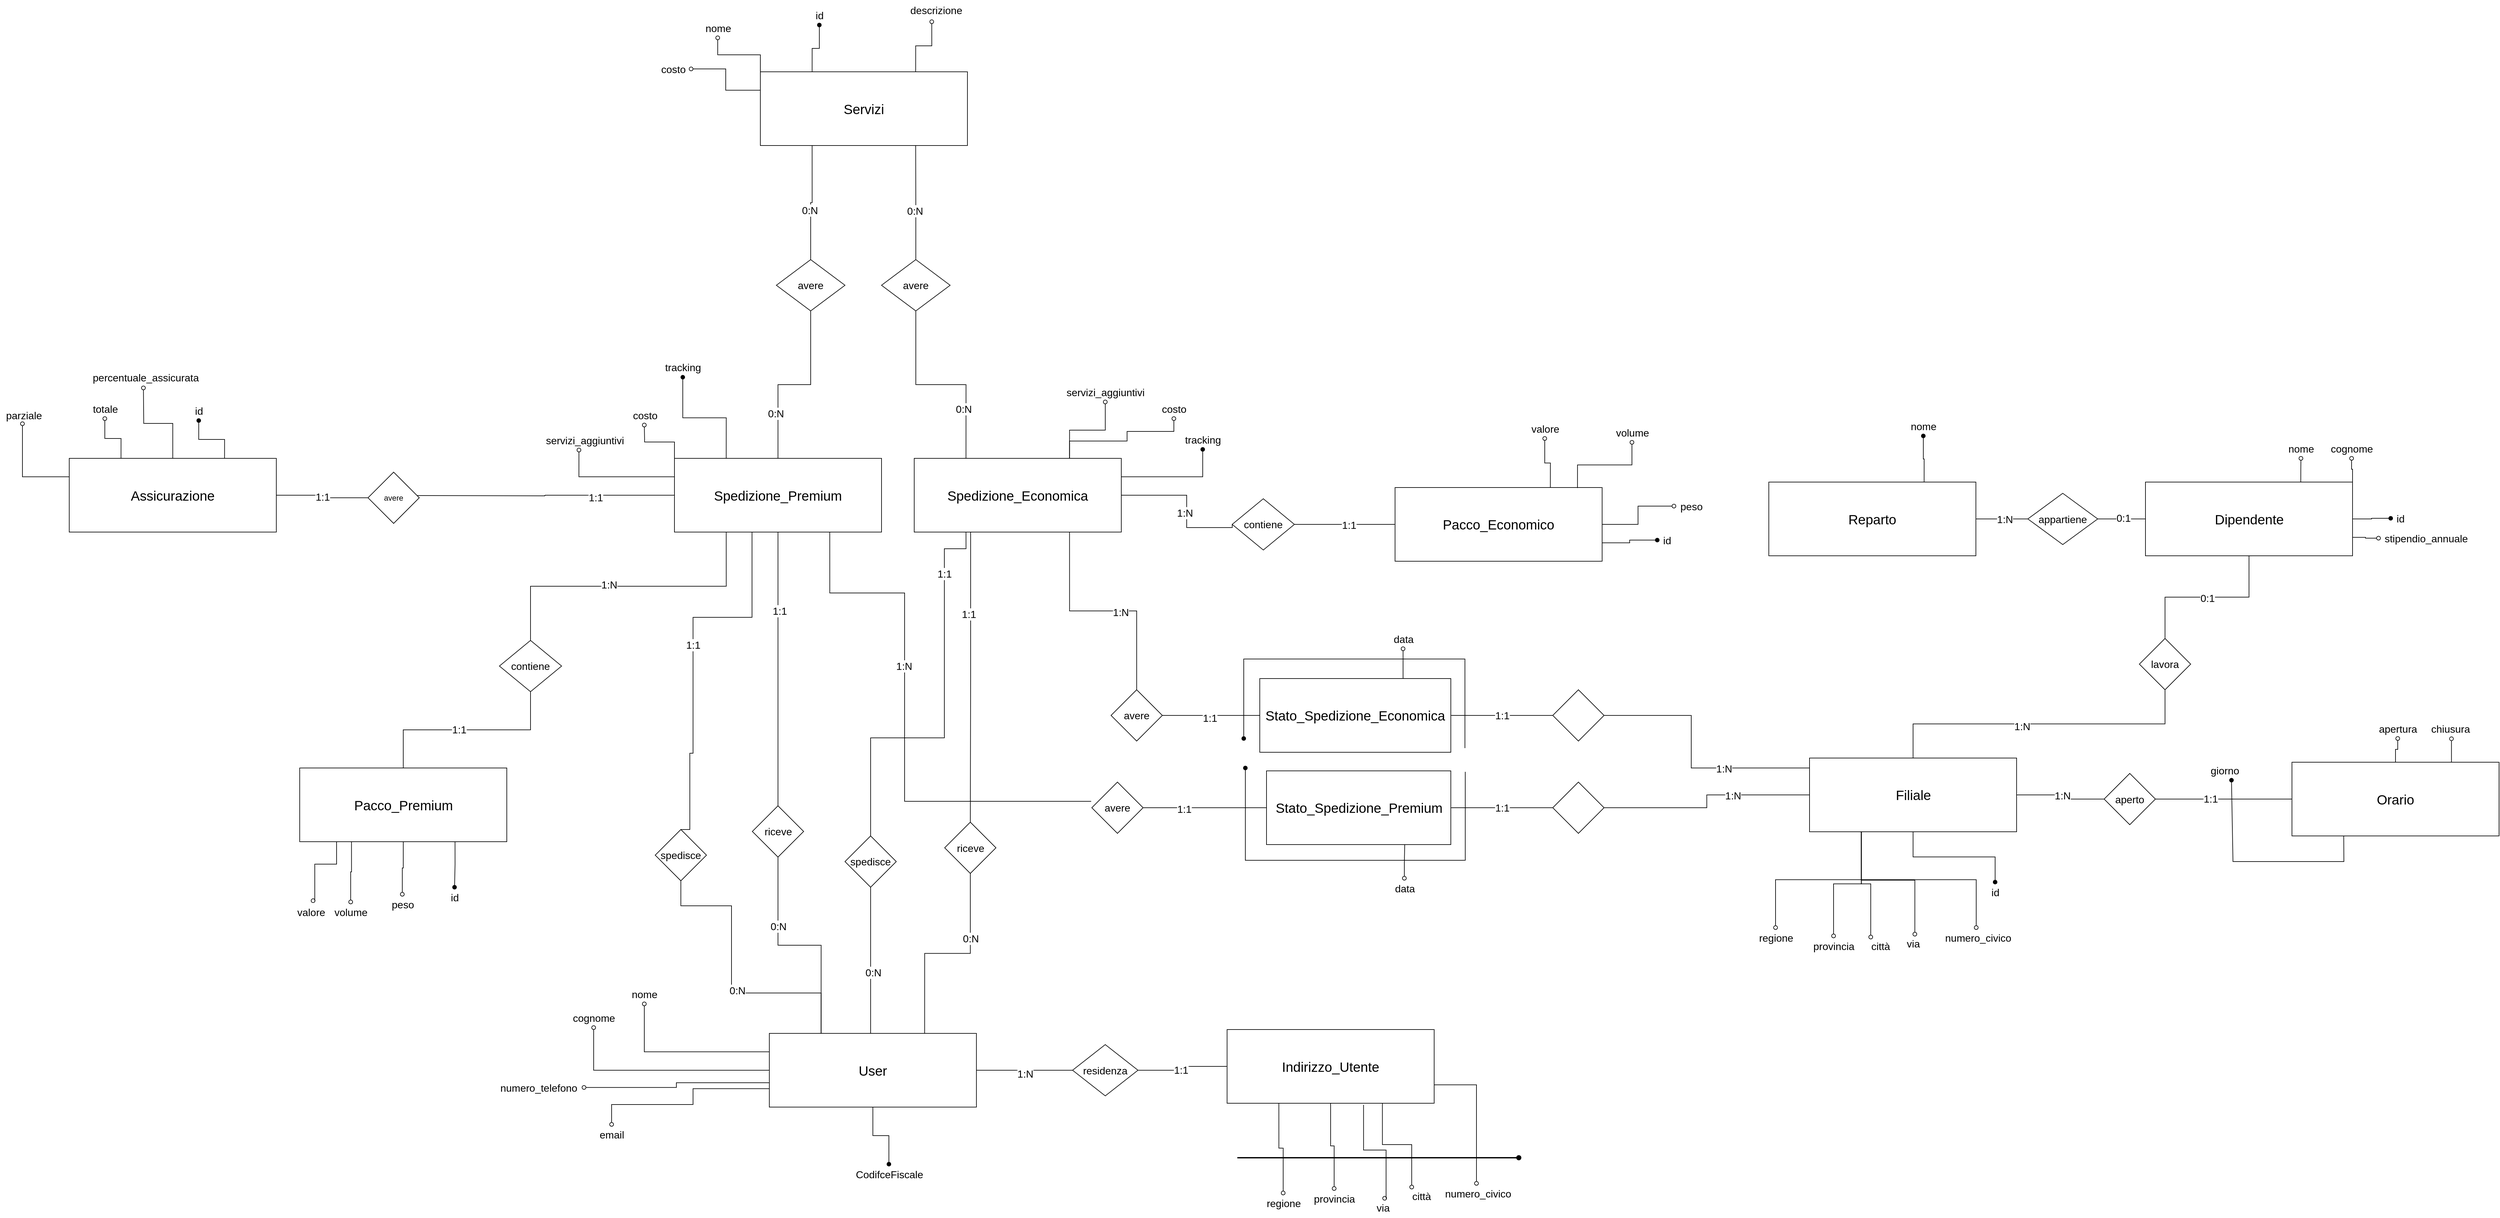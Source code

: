 <mxfile version="21.6.6" type="github">
  <diagram name="Pagina-1" id="zACOurtAaiVBP89Zkyqc">
    <mxGraphModel dx="3951" dy="1903" grid="0" gridSize="10" guides="1" tooltips="1" connect="1" arrows="1" fold="1" page="0" pageScale="1" pageWidth="827" pageHeight="1169" math="0" shadow="0">
      <root>
        <mxCell id="0" />
        <mxCell id="1" parent="0" />
        <mxCell id="aRPOckwbD9favKKPcd5I-1" value="1:1" style="edgeStyle=orthogonalEdgeStyle;rounded=0;orthogonalLoop=1;jettySize=auto;html=1;exitX=0.5;exitY=1;exitDx=0;exitDy=0;fontSize=16;endArrow=none;endFill=0;entryX=0.5;entryY=0;entryDx=0;entryDy=0;" parent="1" source="aRPOckwbD9favKKPcd5I-12" target="es81cM7t3nz8JP1Z9Srt-20" edge="1">
          <mxGeometry relative="1" as="geometry">
            <mxPoint x="56.5" y="635" as="sourcePoint" />
            <mxPoint x="-225" y="739" as="targetPoint" />
            <Array as="points">
              <mxPoint x="-181" y="389" />
              <mxPoint x="-181" y="522" />
              <mxPoint x="-273" y="522" />
              <mxPoint x="-273" y="734" />
              <mxPoint x="-278" y="734" />
              <mxPoint x="-278" y="853" />
            </Array>
          </mxGeometry>
        </mxCell>
        <mxCell id="aRPOckwbD9favKKPcd5I-8" style="edgeStyle=orthogonalEdgeStyle;rounded=0;orthogonalLoop=1;jettySize=auto;html=1;exitX=0;exitY=0.5;exitDx=0;exitDy=0;fontSize=16;endArrow=none;endFill=0;" parent="1" source="aRPOckwbD9favKKPcd5I-12" edge="1">
          <mxGeometry relative="1" as="geometry">
            <mxPoint x="-707" y="332" as="targetPoint" />
          </mxGeometry>
        </mxCell>
        <mxCell id="aRPOckwbD9favKKPcd5I-9" value="1:1" style="edgeLabel;html=1;align=center;verticalAlign=middle;resizable=0;points=[];fontSize=16;" parent="aRPOckwbD9favKKPcd5I-8" vertex="1" connectable="0">
          <mxGeometry x="-0.395" y="3" relative="1" as="geometry">
            <mxPoint as="offset" />
          </mxGeometry>
        </mxCell>
        <mxCell id="aRPOckwbD9favKKPcd5I-104" style="edgeStyle=orthogonalEdgeStyle;rounded=0;orthogonalLoop=1;jettySize=auto;html=1;exitX=0.75;exitY=1;exitDx=0;exitDy=0;fontSize=16;endArrow=none;endFill=0;" parent="1" source="aRPOckwbD9favKKPcd5I-12" edge="1">
          <mxGeometry relative="1" as="geometry">
            <Array as="points">
              <mxPoint x="-60" y="484" />
              <mxPoint x="57" y="484" />
              <mxPoint x="57" y="809" />
            </Array>
            <mxPoint x="348" y="809" as="targetPoint" />
          </mxGeometry>
        </mxCell>
        <mxCell id="es81cM7t3nz8JP1Z9Srt-8" value="&lt;font style=&quot;font-size: 16px;&quot;&gt;1:N&lt;/font&gt;" style="edgeLabel;html=1;align=center;verticalAlign=middle;resizable=0;points=[];" parent="aRPOckwbD9favKKPcd5I-104" vertex="1" connectable="0">
          <mxGeometry x="-0.215" y="-1" relative="1" as="geometry">
            <mxPoint as="offset" />
          </mxGeometry>
        </mxCell>
        <mxCell id="aRPOckwbD9favKKPcd5I-12" value="&lt;font style=&quot;font-size: 21px;&quot;&gt;Spedizione_Premium&lt;/font&gt;" style="rounded=0;whiteSpace=wrap;html=1;fontSize=21;" parent="1" vertex="1">
          <mxGeometry x="-302" y="274" width="323" height="115" as="geometry" />
        </mxCell>
        <mxCell id="aRPOckwbD9favKKPcd5I-103" style="edgeStyle=orthogonalEdgeStyle;rounded=0;orthogonalLoop=1;jettySize=auto;html=1;exitX=0.75;exitY=1;exitDx=0;exitDy=0;fontSize=16;endArrow=none;endFill=0;" parent="1" source="aRPOckwbD9favKKPcd5I-15" target="aRPOckwbD9favKKPcd5I-27" edge="1">
          <mxGeometry relative="1" as="geometry" />
        </mxCell>
        <mxCell id="es81cM7t3nz8JP1Z9Srt-15" value="&lt;font style=&quot;font-size: 16px;&quot;&gt;1:N&lt;/font&gt;" style="edgeLabel;html=1;align=center;verticalAlign=middle;resizable=0;points=[];" parent="aRPOckwbD9favKKPcd5I-103" vertex="1" connectable="0">
          <mxGeometry x="0.153" y="-2" relative="1" as="geometry">
            <mxPoint as="offset" />
          </mxGeometry>
        </mxCell>
        <mxCell id="aRPOckwbD9favKKPcd5I-15" value="&lt;font style=&quot;font-size: 21px;&quot;&gt;Spedizione_Economica&lt;/font&gt;" style="rounded=0;whiteSpace=wrap;html=1;fontSize=21;" parent="1" vertex="1">
          <mxGeometry x="72" y="274" width="323" height="115" as="geometry" />
        </mxCell>
        <mxCell id="aRPOckwbD9favKKPcd5I-18" style="edgeStyle=orthogonalEdgeStyle;rounded=0;orthogonalLoop=1;jettySize=auto;html=1;exitX=1;exitY=0.5;exitDx=0;exitDy=0;entryX=0;entryY=0.5;entryDx=0;entryDy=0;fontSize=16;endArrow=none;endFill=0;" parent="1" source="ZXfQ1p4u8Mh7SfijaAsy-97" target="aRPOckwbD9favKKPcd5I-51" edge="1">
          <mxGeometry relative="1" as="geometry">
            <mxPoint x="648.538" y="1209.385" as="targetPoint" />
            <mxPoint x="286" y="1213" as="sourcePoint" />
          </mxGeometry>
        </mxCell>
        <mxCell id="es81cM7t3nz8JP1Z9Srt-7" value="1:N" style="edgeLabel;html=1;align=center;verticalAlign=middle;resizable=0;points=[];fontSize=16;" parent="aRPOckwbD9favKKPcd5I-18" vertex="1" connectable="0">
          <mxGeometry x="0.543" y="-5" relative="1" as="geometry">
            <mxPoint x="-40" as="offset" />
          </mxGeometry>
        </mxCell>
        <mxCell id="aRPOckwbD9favKKPcd5I-20" value="riceve" style="rhombus;whiteSpace=wrap;html=1;fontSize=16;" parent="1" vertex="1">
          <mxGeometry x="-180.5" y="816" width="80" height="80" as="geometry" />
        </mxCell>
        <mxCell id="aRPOckwbD9favKKPcd5I-24" style="edgeStyle=orthogonalEdgeStyle;rounded=0;orthogonalLoop=1;jettySize=auto;html=1;exitX=0;exitY=0.25;exitDx=0;exitDy=0;entryX=1;entryY=0.5;entryDx=0;entryDy=0;fontSize=16;endArrow=none;endFill=0;" parent="1" source="ZXfQ1p4u8Mh7SfijaAsy-58" target="aRPOckwbD9favKKPcd5I-36" edge="1">
          <mxGeometry relative="1" as="geometry">
            <mxPoint x="1031.5" y="678.85" as="targetPoint" />
            <mxPoint x="1351.67" y="734.25" as="sourcePoint" />
            <Array as="points">
              <mxPoint x="1469" y="757" />
              <mxPoint x="1284" y="757" />
              <mxPoint x="1284" y="675" />
            </Array>
          </mxGeometry>
        </mxCell>
        <mxCell id="aRPOckwbD9favKKPcd5I-25" value="1:N" style="edgeLabel;html=1;align=center;verticalAlign=middle;resizable=0;points=[];fontSize=16;" parent="aRPOckwbD9favKKPcd5I-24" vertex="1" connectable="0">
          <mxGeometry x="-0.294" y="1" relative="1" as="geometry">
            <mxPoint as="offset" />
          </mxGeometry>
        </mxCell>
        <mxCell id="aRPOckwbD9favKKPcd5I-27" value="avere" style="rhombus;whiteSpace=wrap;html=1;fontSize=16;" parent="1" vertex="1">
          <mxGeometry x="379" y="635" width="80" height="80" as="geometry" />
        </mxCell>
        <mxCell id="aRPOckwbD9favKKPcd5I-36" value="" style="rhombus;whiteSpace=wrap;html=1;fontSize=16;" parent="1" vertex="1">
          <mxGeometry x="1068" y="635" width="80" height="80" as="geometry" />
        </mxCell>
        <mxCell id="aRPOckwbD9favKKPcd5I-37" value="1:1" style="edgeStyle=orthogonalEdgeStyle;rounded=0;orthogonalLoop=1;jettySize=auto;html=1;entryX=0;entryY=0.5;entryDx=0;entryDy=0;fontSize=16;endArrow=none;endFill=0;" parent="1" source="aRPOckwbD9favKKPcd5I-40" target="aRPOckwbD9favKKPcd5I-36" edge="1">
          <mxGeometry relative="1" as="geometry" />
        </mxCell>
        <mxCell id="aRPOckwbD9favKKPcd5I-38" style="edgeStyle=orthogonalEdgeStyle;rounded=0;orthogonalLoop=1;jettySize=auto;html=1;entryX=1;entryY=0.5;entryDx=0;entryDy=0;fontSize=16;endArrow=none;endFill=0;" parent="1" source="aRPOckwbD9favKKPcd5I-40" target="aRPOckwbD9favKKPcd5I-27" edge="1">
          <mxGeometry relative="1" as="geometry" />
        </mxCell>
        <mxCell id="aRPOckwbD9favKKPcd5I-39" value="1:1" style="edgeLabel;html=1;align=center;verticalAlign=middle;resizable=0;points=[];fontSize=16;" parent="aRPOckwbD9favKKPcd5I-38" vertex="1" connectable="0">
          <mxGeometry x="-0.311" y="4" relative="1" as="geometry">
            <mxPoint x="-26" as="offset" />
          </mxGeometry>
        </mxCell>
        <mxCell id="aRPOckwbD9favKKPcd5I-40" value="&lt;font style=&quot;font-size: 21px;&quot;&gt;Stato_Spedizione_Economica&lt;/font&gt;" style="rounded=0;whiteSpace=wrap;html=1;fontSize=21;" parent="1" vertex="1">
          <mxGeometry x="611" y="617.5" width="298" height="115" as="geometry" />
        </mxCell>
        <mxCell id="aRPOckwbD9favKKPcd5I-41" style="edgeStyle=orthogonalEdgeStyle;rounded=0;orthogonalLoop=1;jettySize=auto;html=1;exitX=0;exitY=0.5;exitDx=0;exitDy=0;entryX=1;entryY=0.5;entryDx=0;entryDy=0;fontSize=16;endArrow=none;endFill=0;" parent="1" source="yYTF-qgiUNOQjpXdhO6w-1" target="aRPOckwbD9favKKPcd5I-51" edge="1">
          <mxGeometry relative="1" as="geometry" />
        </mxCell>
        <mxCell id="es81cM7t3nz8JP1Z9Srt-6" value="1:1" style="edgeLabel;html=1;align=center;verticalAlign=middle;resizable=0;points=[];fontSize=16;" parent="aRPOckwbD9favKKPcd5I-41" vertex="1" connectable="0">
          <mxGeometry x="0.028" y="-3" relative="1" as="geometry">
            <mxPoint as="offset" />
          </mxGeometry>
        </mxCell>
        <mxCell id="aRPOckwbD9favKKPcd5I-51" value="residenza" style="rhombus;whiteSpace=wrap;html=1;fontSize=16;" parent="1" vertex="1">
          <mxGeometry x="319" y="1188.5" width="102" height="80" as="geometry" />
        </mxCell>
        <mxCell id="es81cM7t3nz8JP1Z9Srt-1" value="Stato_Spedizione_Premium" style="rounded=0;whiteSpace=wrap;html=1;fontSize=21;" parent="1" vertex="1">
          <mxGeometry x="621.5" y="761.5" width="287.5" height="115" as="geometry" />
        </mxCell>
        <mxCell id="es81cM7t3nz8JP1Z9Srt-5" style="edgeStyle=orthogonalEdgeStyle;rounded=0;orthogonalLoop=1;jettySize=auto;html=1;exitX=1;exitY=0.5;exitDx=0;exitDy=0;endArrow=none;endFill=0;" parent="1" source="es81cM7t3nz8JP1Z9Srt-2" target="es81cM7t3nz8JP1Z9Srt-1" edge="1">
          <mxGeometry relative="1" as="geometry" />
        </mxCell>
        <mxCell id="es81cM7t3nz8JP1Z9Srt-9" value="&lt;font style=&quot;font-size: 16px;&quot;&gt;1:1&lt;/font&gt;" style="edgeLabel;html=1;align=center;verticalAlign=middle;resizable=0;points=[];" parent="es81cM7t3nz8JP1Z9Srt-5" vertex="1" connectable="0">
          <mxGeometry x="-0.34" y="-2" relative="1" as="geometry">
            <mxPoint as="offset" />
          </mxGeometry>
        </mxCell>
        <mxCell id="es81cM7t3nz8JP1Z9Srt-2" value="avere" style="rhombus;whiteSpace=wrap;html=1;fontSize=16;" parent="1" vertex="1">
          <mxGeometry x="349" y="779" width="80" height="80" as="geometry" />
        </mxCell>
        <mxCell id="es81cM7t3nz8JP1Z9Srt-13" value="" style="rhombus;whiteSpace=wrap;html=1;fontSize=16;" parent="1" vertex="1">
          <mxGeometry x="1068" y="779" width="80" height="80" as="geometry" />
        </mxCell>
        <mxCell id="es81cM7t3nz8JP1Z9Srt-14" value="1:1" style="edgeStyle=orthogonalEdgeStyle;rounded=0;orthogonalLoop=1;jettySize=auto;html=1;entryX=0;entryY=0.5;entryDx=0;entryDy=0;fontSize=16;endArrow=none;endFill=0;exitX=1;exitY=0.5;exitDx=0;exitDy=0;" parent="1" source="es81cM7t3nz8JP1Z9Srt-1" target="es81cM7t3nz8JP1Z9Srt-13" edge="1">
          <mxGeometry relative="1" as="geometry">
            <mxPoint x="843" y="801.15" as="sourcePoint" />
          </mxGeometry>
        </mxCell>
        <mxCell id="es81cM7t3nz8JP1Z9Srt-20" value="spedisce" style="rhombus;whiteSpace=wrap;html=1;fontSize=16;" parent="1" vertex="1">
          <mxGeometry x="-332" y="853" width="80" height="80" as="geometry" />
        </mxCell>
        <mxCell id="I3UdmOyjPr-Od7CRG_cD-16" style="edgeStyle=orthogonalEdgeStyle;rounded=0;orthogonalLoop=1;jettySize=auto;html=1;exitX=1;exitY=0.25;exitDx=0;exitDy=0;endArrow=oval;endFill=1;" parent="1" source="aRPOckwbD9favKKPcd5I-15" target="I3UdmOyjPr-Od7CRG_cD-20" edge="1">
          <mxGeometry relative="1" as="geometry">
            <mxPoint x="677" y="117" as="sourcePoint" />
          </mxGeometry>
        </mxCell>
        <mxCell id="I3UdmOyjPr-Od7CRG_cD-17" style="edgeStyle=orthogonalEdgeStyle;rounded=0;orthogonalLoop=1;jettySize=auto;html=1;endArrow=oval;endFill=0;exitX=0.75;exitY=0;exitDx=0;exitDy=0;" parent="1" source="aRPOckwbD9favKKPcd5I-15" target="I3UdmOyjPr-Od7CRG_cD-23" edge="1">
          <mxGeometry relative="1" as="geometry">
            <mxPoint x="677" y="145" as="sourcePoint" />
            <Array as="points">
              <mxPoint x="314" y="247" />
              <mxPoint x="404" y="247" />
              <mxPoint x="404" y="232" />
              <mxPoint x="477" y="232" />
            </Array>
          </mxGeometry>
        </mxCell>
        <mxCell id="I3UdmOyjPr-Od7CRG_cD-18" style="edgeStyle=orthogonalEdgeStyle;rounded=0;orthogonalLoop=1;jettySize=auto;html=1;exitX=0.75;exitY=0;exitDx=0;exitDy=0;endArrow=oval;endFill=0;" parent="1" source="aRPOckwbD9favKKPcd5I-15" target="I3UdmOyjPr-Od7CRG_cD-21" edge="1">
          <mxGeometry relative="1" as="geometry">
            <mxPoint x="677" y="145" as="sourcePoint" />
          </mxGeometry>
        </mxCell>
        <mxCell id="I3UdmOyjPr-Od7CRG_cD-20" value="tracking" style="text;html=1;align=center;verticalAlign=middle;resizable=0;points=[];autosize=1;strokeColor=none;fillColor=none;fontSize=16;" parent="1" vertex="1">
          <mxGeometry x="485" y="229" width="74" height="31" as="geometry" />
        </mxCell>
        <mxCell id="I3UdmOyjPr-Od7CRG_cD-21" value="servizi_aggiuntivi" style="text;html=1;align=center;verticalAlign=middle;resizable=0;points=[];autosize=1;strokeColor=none;fillColor=none;fontSize=16;" parent="1" vertex="1">
          <mxGeometry x="300" y="155" width="140" height="31" as="geometry" />
        </mxCell>
        <mxCell id="I3UdmOyjPr-Od7CRG_cD-23" value="costo" style="text;html=1;align=center;verticalAlign=middle;resizable=0;points=[];autosize=1;strokeColor=none;fillColor=none;fontSize=16;" parent="1" vertex="1">
          <mxGeometry x="449" y="181" width="56" height="31" as="geometry" />
        </mxCell>
        <mxCell id="I3UdmOyjPr-Od7CRG_cD-25" value="1:1" style="edgeStyle=orthogonalEdgeStyle;rounded=0;orthogonalLoop=1;jettySize=auto;html=1;exitX=1;exitY=0.5;exitDx=0;exitDy=0;entryX=0;entryY=0.5;entryDx=0;entryDy=0;fontSize=16;endArrow=none;endFill=0;" parent="1" source="ZXfQ1p4u8Mh7SfijaAsy-12" target="I3UdmOyjPr-Od7CRG_cD-29" edge="1">
          <mxGeometry relative="1" as="geometry">
            <mxPoint x="-915" y="335.5" as="sourcePoint" />
          </mxGeometry>
        </mxCell>
        <mxCell id="I3UdmOyjPr-Od7CRG_cD-29" value="avere" style="rhombus;whiteSpace=wrap;html=1;" parent="1" vertex="1">
          <mxGeometry x="-780" y="295.5" width="80" height="80" as="geometry" />
        </mxCell>
        <mxCell id="yYTF-qgiUNOQjpXdhO6w-1" value="&lt;font style=&quot;font-size: 21px;&quot;&gt;Indirizzo_Utente&lt;/font&gt;" style="rounded=0;whiteSpace=wrap;html=1;fontSize=21;" parent="1" vertex="1">
          <mxGeometry x="560" y="1165" width="323" height="115" as="geometry" />
        </mxCell>
        <mxCell id="ZXfQ1p4u8Mh7SfijaAsy-1" style="edgeStyle=orthogonalEdgeStyle;rounded=0;orthogonalLoop=1;jettySize=auto;html=1;exitX=0.25;exitY=0;exitDx=0;exitDy=0;endArrow=oval;endFill=1;" parent="1" source="ZXfQ1p4u8Mh7SfijaAsy-5" target="ZXfQ1p4u8Mh7SfijaAsy-6" edge="1">
          <mxGeometry relative="1" as="geometry" />
        </mxCell>
        <mxCell id="ZXfQ1p4u8Mh7SfijaAsy-2" style="edgeStyle=orthogonalEdgeStyle;rounded=0;orthogonalLoop=1;jettySize=auto;html=1;exitX=0.75;exitY=0;exitDx=0;exitDy=0;entryX=0.438;entryY=1.094;entryDx=0;entryDy=0;entryPerimeter=0;endArrow=oval;endFill=0;" parent="1" source="ZXfQ1p4u8Mh7SfijaAsy-5" target="ZXfQ1p4u8Mh7SfijaAsy-7" edge="1">
          <mxGeometry relative="1" as="geometry" />
        </mxCell>
        <mxCell id="ZXfQ1p4u8Mh7SfijaAsy-3" style="edgeStyle=orthogonalEdgeStyle;rounded=0;orthogonalLoop=1;jettySize=auto;html=1;exitX=0;exitY=0;exitDx=0;exitDy=0;endArrow=oval;endFill=0;" parent="1" source="ZXfQ1p4u8Mh7SfijaAsy-5" target="ZXfQ1p4u8Mh7SfijaAsy-9" edge="1">
          <mxGeometry relative="1" as="geometry" />
        </mxCell>
        <mxCell id="ZXfQ1p4u8Mh7SfijaAsy-4" style="edgeStyle=orthogonalEdgeStyle;rounded=0;orthogonalLoop=1;jettySize=auto;html=1;exitX=0;exitY=0.25;exitDx=0;exitDy=0;endArrow=oval;endFill=0;" parent="1" source="ZXfQ1p4u8Mh7SfijaAsy-5" target="ZXfQ1p4u8Mh7SfijaAsy-8" edge="1">
          <mxGeometry relative="1" as="geometry" />
        </mxCell>
        <mxCell id="ZXfQ1p4u8Mh7SfijaAsy-5" value="&lt;font style=&quot;font-size: 21px;&quot;&gt;Servizi&lt;/font&gt;" style="rounded=0;whiteSpace=wrap;html=1;fontSize=21;" parent="1" vertex="1">
          <mxGeometry x="-168" y="-329" width="323" height="115" as="geometry" />
        </mxCell>
        <mxCell id="ZXfQ1p4u8Mh7SfijaAsy-6" value="&lt;font style=&quot;font-size: 16px;&quot;&gt;id&lt;/font&gt;" style="text;html=1;align=center;verticalAlign=middle;resizable=0;points=[];autosize=1;strokeColor=none;fillColor=none;" parent="1" vertex="1">
          <mxGeometry x="-91" y="-433" width="30" height="31" as="geometry" />
        </mxCell>
        <mxCell id="ZXfQ1p4u8Mh7SfijaAsy-7" value="&lt;font style=&quot;font-size: 16px;&quot;&gt;descrizione&lt;/font&gt;" style="text;html=1;align=center;verticalAlign=middle;resizable=0;points=[];autosize=1;strokeColor=none;fillColor=none;" parent="1" vertex="1">
          <mxGeometry x="56" y="-441" width="99" height="31" as="geometry" />
        </mxCell>
        <mxCell id="ZXfQ1p4u8Mh7SfijaAsy-8" value="&lt;font style=&quot;font-size: 16px;&quot;&gt;costo&lt;/font&gt;" style="text;html=1;align=center;verticalAlign=middle;resizable=0;points=[];autosize=1;strokeColor=none;fillColor=none;" parent="1" vertex="1">
          <mxGeometry x="-332" y="-349" width="56" height="31" as="geometry" />
        </mxCell>
        <mxCell id="ZXfQ1p4u8Mh7SfijaAsy-9" value="&lt;font style=&quot;font-size: 16px;&quot;&gt;nome&lt;/font&gt;" style="text;html=1;align=center;verticalAlign=middle;resizable=0;points=[];autosize=1;strokeColor=none;fillColor=none;" parent="1" vertex="1">
          <mxGeometry x="-263.5" y="-413" width="58" height="31" as="geometry" />
        </mxCell>
        <mxCell id="ZXfQ1p4u8Mh7SfijaAsy-10" style="edgeStyle=orthogonalEdgeStyle;rounded=0;orthogonalLoop=1;jettySize=auto;html=1;exitX=0.25;exitY=0;exitDx=0;exitDy=0;endArrow=oval;endFill=0;" parent="1" source="ZXfQ1p4u8Mh7SfijaAsy-12" target="ZXfQ1p4u8Mh7SfijaAsy-15" edge="1">
          <mxGeometry relative="1" as="geometry" />
        </mxCell>
        <mxCell id="ZXfQ1p4u8Mh7SfijaAsy-11" style="edgeStyle=orthogonalEdgeStyle;rounded=0;orthogonalLoop=1;jettySize=auto;html=1;exitX=0.5;exitY=0;exitDx=0;exitDy=0;endArrow=oval;endFill=0;" parent="1" source="ZXfQ1p4u8Mh7SfijaAsy-12" edge="1">
          <mxGeometry relative="1" as="geometry">
            <mxPoint x="-1130.286" y="164.143" as="targetPoint" />
          </mxGeometry>
        </mxCell>
        <mxCell id="ZXfQ1p4u8Mh7SfijaAsy-12" value="&lt;font style=&quot;font-size: 21px;&quot;&gt;Assicurazione&lt;/font&gt;" style="rounded=0;whiteSpace=wrap;html=1;fontSize=21;" parent="1" vertex="1">
          <mxGeometry x="-1246" y="274" width="323" height="115" as="geometry" />
        </mxCell>
        <mxCell id="ZXfQ1p4u8Mh7SfijaAsy-13" value="&lt;font style=&quot;font-size: 16px;&quot;&gt;id&lt;/font&gt;" style="text;html=1;align=center;verticalAlign=middle;resizable=0;points=[];autosize=1;strokeColor=none;fillColor=none;" parent="1" vertex="1">
          <mxGeometry x="-1059" y="184" width="30" height="31" as="geometry" />
        </mxCell>
        <mxCell id="ZXfQ1p4u8Mh7SfijaAsy-14" style="edgeStyle=orthogonalEdgeStyle;rounded=0;orthogonalLoop=1;jettySize=auto;html=1;exitX=0.75;exitY=0;exitDx=0;exitDy=0;endArrow=oval;endFill=1;" parent="1" source="ZXfQ1p4u8Mh7SfijaAsy-12" target="ZXfQ1p4u8Mh7SfijaAsy-13" edge="1">
          <mxGeometry relative="1" as="geometry">
            <mxPoint x="-310" y="588" as="sourcePoint" />
            <mxPoint x="-508" y="576" as="targetPoint" />
          </mxGeometry>
        </mxCell>
        <mxCell id="ZXfQ1p4u8Mh7SfijaAsy-15" value="&lt;font style=&quot;font-size: 16px;&quot;&gt;totale&lt;br&gt;&lt;/font&gt;" style="text;html=1;align=center;verticalAlign=middle;resizable=0;points=[];autosize=1;strokeColor=none;fillColor=none;" parent="1" vertex="1">
          <mxGeometry x="-1219" y="181" width="57" height="31" as="geometry" />
        </mxCell>
        <mxCell id="ZXfQ1p4u8Mh7SfijaAsy-16" value="&lt;font style=&quot;font-size: 16px;&quot;&gt;percentuale_assicurata&lt;/font&gt;" style="text;html=1;align=center;verticalAlign=middle;resizable=0;points=[];autosize=1;strokeColor=none;fillColor=none;" parent="1" vertex="1">
          <mxGeometry x="-1219" y="132" width="183" height="31" as="geometry" />
        </mxCell>
        <mxCell id="ZXfQ1p4u8Mh7SfijaAsy-17" value="&lt;font style=&quot;font-size: 16px;&quot;&gt;parziale&lt;br&gt;&lt;/font&gt;" style="text;html=1;align=center;verticalAlign=middle;resizable=0;points=[];autosize=1;strokeColor=none;fillColor=none;" parent="1" vertex="1">
          <mxGeometry x="-1354" y="191" width="74" height="31" as="geometry" />
        </mxCell>
        <mxCell id="ZXfQ1p4u8Mh7SfijaAsy-18" style="edgeStyle=orthogonalEdgeStyle;rounded=0;orthogonalLoop=1;jettySize=auto;html=1;exitX=0;exitY=0.25;exitDx=0;exitDy=0;endArrow=oval;endFill=0;entryX=0.473;entryY=0.935;entryDx=0;entryDy=0;entryPerimeter=0;" parent="1" source="ZXfQ1p4u8Mh7SfijaAsy-12" target="ZXfQ1p4u8Mh7SfijaAsy-17" edge="1">
          <mxGeometry relative="1" as="geometry">
            <mxPoint x="-1265" y="291" as="sourcePoint" />
            <mxPoint x="-1290" y="229" as="targetPoint" />
          </mxGeometry>
        </mxCell>
        <mxCell id="ZXfQ1p4u8Mh7SfijaAsy-22" style="edgeStyle=orthogonalEdgeStyle;rounded=0;orthogonalLoop=1;jettySize=auto;html=1;entryX=0.75;entryY=0;entryDx=0;entryDy=0;endArrow=none;endFill=0;startArrow=oval;startFill=0;" parent="1" source="ZXfQ1p4u8Mh7SfijaAsy-20" target="aRPOckwbD9favKKPcd5I-40" edge="1">
          <mxGeometry relative="1" as="geometry" />
        </mxCell>
        <mxCell id="ZXfQ1p4u8Mh7SfijaAsy-20" value="&lt;font style=&quot;font-size: 16px;&quot;&gt;data&lt;/font&gt;" style="text;html=1;align=center;verticalAlign=middle;resizable=0;points=[];autosize=1;strokeColor=none;fillColor=none;" parent="1" vertex="1">
          <mxGeometry x="810" y="540" width="49" height="31" as="geometry" />
        </mxCell>
        <mxCell id="ZXfQ1p4u8Mh7SfijaAsy-23" style="edgeStyle=orthogonalEdgeStyle;rounded=0;orthogonalLoop=1;jettySize=auto;html=1;entryX=0.75;entryY=1;entryDx=0;entryDy=0;endArrow=none;endFill=0;startArrow=oval;startFill=0;" parent="1" source="ZXfQ1p4u8Mh7SfijaAsy-24" target="es81cM7t3nz8JP1Z9Srt-1" edge="1">
          <mxGeometry relative="1" as="geometry">
            <mxPoint x="873" y="956.5" as="targetPoint" />
          </mxGeometry>
        </mxCell>
        <mxCell id="ZXfQ1p4u8Mh7SfijaAsy-24" value="&lt;font style=&quot;font-size: 16px;&quot;&gt;data&lt;/font&gt;" style="text;html=1;align=center;verticalAlign=middle;resizable=0;points=[];autosize=1;strokeColor=none;fillColor=none;" parent="1" vertex="1">
          <mxGeometry x="812" y="929" width="49" height="31" as="geometry" />
        </mxCell>
        <mxCell id="ZXfQ1p4u8Mh7SfijaAsy-25" style="edgeStyle=orthogonalEdgeStyle;rounded=0;orthogonalLoop=1;jettySize=auto;html=1;exitX=0.5;exitY=0;exitDx=0;exitDy=0;entryX=0.5;entryY=1;entryDx=0;entryDy=0;endArrow=none;endFill=0;" parent="1" source="aRPOckwbD9favKKPcd5I-12" target="ZXfQ1p4u8Mh7SfijaAsy-29" edge="1">
          <mxGeometry relative="1" as="geometry">
            <mxPoint x="-151" y="132" as="sourcePoint" />
          </mxGeometry>
        </mxCell>
        <mxCell id="ZXfQ1p4u8Mh7SfijaAsy-26" value="0:N" style="edgeLabel;html=1;align=center;verticalAlign=middle;resizable=0;points=[];fontSize=16;" parent="ZXfQ1p4u8Mh7SfijaAsy-25" vertex="1" connectable="0">
          <mxGeometry x="-0.502" y="4" relative="1" as="geometry">
            <mxPoint as="offset" />
          </mxGeometry>
        </mxCell>
        <mxCell id="ZXfQ1p4u8Mh7SfijaAsy-27" style="edgeStyle=orthogonalEdgeStyle;rounded=0;orthogonalLoop=1;jettySize=auto;html=1;exitX=0.5;exitY=0;exitDx=0;exitDy=0;entryX=0.25;entryY=1;entryDx=0;entryDy=0;endArrow=none;endFill=0;" parent="1" source="ZXfQ1p4u8Mh7SfijaAsy-29" target="ZXfQ1p4u8Mh7SfijaAsy-5" edge="1">
          <mxGeometry relative="1" as="geometry">
            <mxPoint x="-87.25" y="-561" as="targetPoint" />
          </mxGeometry>
        </mxCell>
        <mxCell id="ZXfQ1p4u8Mh7SfijaAsy-28" value="0:N" style="edgeLabel;html=1;align=center;verticalAlign=middle;resizable=0;points=[];fontSize=16;" parent="ZXfQ1p4u8Mh7SfijaAsy-27" vertex="1" connectable="0">
          <mxGeometry x="-0.13" y="3" relative="1" as="geometry">
            <mxPoint x="1" y="1" as="offset" />
          </mxGeometry>
        </mxCell>
        <mxCell id="ZXfQ1p4u8Mh7SfijaAsy-29" value="avere" style="rhombus;whiteSpace=wrap;html=1;fontSize=16;" parent="1" vertex="1">
          <mxGeometry x="-143" y="-36" width="107" height="80" as="geometry" />
        </mxCell>
        <mxCell id="ZXfQ1p4u8Mh7SfijaAsy-30" style="edgeStyle=orthogonalEdgeStyle;rounded=0;orthogonalLoop=1;jettySize=auto;html=1;exitX=0.25;exitY=0;exitDx=0;exitDy=0;entryX=0.5;entryY=1;entryDx=0;entryDy=0;endArrow=none;endFill=0;" parent="1" source="aRPOckwbD9favKKPcd5I-15" target="ZXfQ1p4u8Mh7SfijaAsy-34" edge="1">
          <mxGeometry relative="1" as="geometry">
            <mxPoint x="134" y="101" as="sourcePoint" />
          </mxGeometry>
        </mxCell>
        <mxCell id="ZXfQ1p4u8Mh7SfijaAsy-31" value="0:N" style="edgeLabel;html=1;align=center;verticalAlign=middle;resizable=0;points=[];fontSize=16;" parent="ZXfQ1p4u8Mh7SfijaAsy-30" vertex="1" connectable="0">
          <mxGeometry x="-0.502" y="4" relative="1" as="geometry">
            <mxPoint as="offset" />
          </mxGeometry>
        </mxCell>
        <mxCell id="ZXfQ1p4u8Mh7SfijaAsy-32" style="edgeStyle=orthogonalEdgeStyle;rounded=0;orthogonalLoop=1;jettySize=auto;html=1;exitX=0.5;exitY=0;exitDx=0;exitDy=0;entryX=0.75;entryY=1;entryDx=0;entryDy=0;endArrow=none;endFill=0;" parent="1" source="ZXfQ1p4u8Mh7SfijaAsy-34" target="ZXfQ1p4u8Mh7SfijaAsy-5" edge="1">
          <mxGeometry relative="1" as="geometry">
            <mxPoint x="206" y="-206" as="targetPoint" />
          </mxGeometry>
        </mxCell>
        <mxCell id="ZXfQ1p4u8Mh7SfijaAsy-33" value="0:N" style="edgeLabel;html=1;align=center;verticalAlign=middle;resizable=0;points=[];fontSize=16;" parent="ZXfQ1p4u8Mh7SfijaAsy-32" vertex="1" connectable="0">
          <mxGeometry x="-0.13" y="3" relative="1" as="geometry">
            <mxPoint x="1" y="1" as="offset" />
          </mxGeometry>
        </mxCell>
        <mxCell id="ZXfQ1p4u8Mh7SfijaAsy-34" value="avere" style="rhombus;whiteSpace=wrap;html=1;fontSize=16;" parent="1" vertex="1">
          <mxGeometry x="21" y="-36" width="107" height="80" as="geometry" />
        </mxCell>
        <mxCell id="ZXfQ1p4u8Mh7SfijaAsy-35" style="edgeStyle=orthogonalEdgeStyle;rounded=0;orthogonalLoop=1;jettySize=auto;html=1;endArrow=oval;endFill=1;" parent="1" source="ZXfQ1p4u8Mh7SfijaAsy-39" target="ZXfQ1p4u8Mh7SfijaAsy-42" edge="1">
          <mxGeometry relative="1" as="geometry" />
        </mxCell>
        <mxCell id="ZXfQ1p4u8Mh7SfijaAsy-36" style="edgeStyle=orthogonalEdgeStyle;rounded=0;orthogonalLoop=1;jettySize=auto;html=1;exitX=1;exitY=0.75;exitDx=0;exitDy=0;endArrow=oval;endFill=0;" parent="1" source="ZXfQ1p4u8Mh7SfijaAsy-39" target="ZXfQ1p4u8Mh7SfijaAsy-50" edge="1">
          <mxGeometry relative="1" as="geometry" />
        </mxCell>
        <mxCell id="ZXfQ1p4u8Mh7SfijaAsy-37" style="edgeStyle=orthogonalEdgeStyle;rounded=0;orthogonalLoop=1;jettySize=auto;html=1;exitX=0.75;exitY=0;exitDx=0;exitDy=0;endArrow=oval;endFill=0;" parent="1" source="ZXfQ1p4u8Mh7SfijaAsy-39" target="ZXfQ1p4u8Mh7SfijaAsy-51" edge="1">
          <mxGeometry relative="1" as="geometry" />
        </mxCell>
        <mxCell id="ZXfQ1p4u8Mh7SfijaAsy-38" style="edgeStyle=orthogonalEdgeStyle;rounded=0;orthogonalLoop=1;jettySize=auto;html=1;exitX=1;exitY=0;exitDx=0;exitDy=0;endArrow=oval;endFill=0;" parent="1" source="ZXfQ1p4u8Mh7SfijaAsy-39" target="ZXfQ1p4u8Mh7SfijaAsy-52" edge="1">
          <mxGeometry relative="1" as="geometry" />
        </mxCell>
        <mxCell id="ZXfQ1p4u8Mh7SfijaAsy-39" value="Dipendente" style="rounded=0;whiteSpace=wrap;html=1;fontSize=21;" parent="1" vertex="1">
          <mxGeometry x="1992.5" y="311" width="323" height="115" as="geometry" />
        </mxCell>
        <mxCell id="ZXfQ1p4u8Mh7SfijaAsy-40" style="edgeStyle=orthogonalEdgeStyle;rounded=0;orthogonalLoop=1;jettySize=auto;html=1;exitX=0.5;exitY=0;exitDx=0;exitDy=0;endArrow=none;endFill=0;" parent="1" source="ZXfQ1p4u8Mh7SfijaAsy-63" target="ZXfQ1p4u8Mh7SfijaAsy-39" edge="1">
          <mxGeometry relative="1" as="geometry">
            <mxPoint x="2154" y="492" as="sourcePoint" />
          </mxGeometry>
        </mxCell>
        <mxCell id="ZXfQ1p4u8Mh7SfijaAsy-41" value="0:1" style="edgeLabel;html=1;align=center;verticalAlign=middle;resizable=0;points=[];fontSize=16;" parent="ZXfQ1p4u8Mh7SfijaAsy-40" vertex="1" connectable="0">
          <mxGeometry x="0.005" y="-1" relative="1" as="geometry">
            <mxPoint as="offset" />
          </mxGeometry>
        </mxCell>
        <mxCell id="ZXfQ1p4u8Mh7SfijaAsy-42" value="id" style="text;html=1;align=center;verticalAlign=middle;resizable=0;points=[];autosize=1;strokeColor=none;fillColor=none;fontSize=16;" parent="1" vertex="1">
          <mxGeometry x="2375" y="352" width="30" height="31" as="geometry" />
        </mxCell>
        <mxCell id="ZXfQ1p4u8Mh7SfijaAsy-43" style="edgeStyle=orthogonalEdgeStyle;rounded=0;orthogonalLoop=1;jettySize=auto;html=1;exitX=1;exitY=0.5;exitDx=0;exitDy=0;endArrow=none;endFill=0;" parent="1" source="ZXfQ1p4u8Mh7SfijaAsy-46" target="ZXfQ1p4u8Mh7SfijaAsy-49" edge="1">
          <mxGeometry relative="1" as="geometry" />
        </mxCell>
        <mxCell id="ZXfQ1p4u8Mh7SfijaAsy-44" value="1:N" style="edgeLabel;html=1;align=center;verticalAlign=middle;resizable=0;points=[];fontSize=16;" parent="ZXfQ1p4u8Mh7SfijaAsy-43" vertex="1" connectable="0">
          <mxGeometry x="-0.405" y="2" relative="1" as="geometry">
            <mxPoint x="21" y="2" as="offset" />
          </mxGeometry>
        </mxCell>
        <mxCell id="ZXfQ1p4u8Mh7SfijaAsy-45" style="edgeStyle=orthogonalEdgeStyle;rounded=0;orthogonalLoop=1;jettySize=auto;html=1;exitX=0.75;exitY=0;exitDx=0;exitDy=0;endArrow=oval;endFill=1;" parent="1" source="ZXfQ1p4u8Mh7SfijaAsy-46" target="ZXfQ1p4u8Mh7SfijaAsy-53" edge="1">
          <mxGeometry relative="1" as="geometry">
            <mxPoint x="1667" y="227" as="targetPoint" />
          </mxGeometry>
        </mxCell>
        <mxCell id="ZXfQ1p4u8Mh7SfijaAsy-46" value="Reparto" style="rounded=0;whiteSpace=wrap;html=1;fontSize=21;" parent="1" vertex="1">
          <mxGeometry x="1405" y="311" width="323" height="115" as="geometry" />
        </mxCell>
        <mxCell id="ZXfQ1p4u8Mh7SfijaAsy-47" style="edgeStyle=orthogonalEdgeStyle;rounded=0;orthogonalLoop=1;jettySize=auto;html=1;exitX=1;exitY=0.5;exitDx=0;exitDy=0;endArrow=none;endFill=0;" parent="1" source="ZXfQ1p4u8Mh7SfijaAsy-49" target="ZXfQ1p4u8Mh7SfijaAsy-39" edge="1">
          <mxGeometry relative="1" as="geometry" />
        </mxCell>
        <mxCell id="ZXfQ1p4u8Mh7SfijaAsy-48" value="0:1" style="edgeLabel;html=1;align=center;verticalAlign=middle;resizable=0;points=[];fontSize=16;" parent="ZXfQ1p4u8Mh7SfijaAsy-47" vertex="1" connectable="0">
          <mxGeometry x="0.071" y="3" relative="1" as="geometry">
            <mxPoint y="1" as="offset" />
          </mxGeometry>
        </mxCell>
        <mxCell id="ZXfQ1p4u8Mh7SfijaAsy-49" value="&lt;font style=&quot;font-size: 16px;&quot;&gt;appartiene&lt;/font&gt;" style="rhombus;whiteSpace=wrap;html=1;" parent="1" vertex="1">
          <mxGeometry x="1809" y="328.5" width="109" height="80" as="geometry" />
        </mxCell>
        <mxCell id="ZXfQ1p4u8Mh7SfijaAsy-50" value="stipendio_annuale" style="text;html=1;align=center;verticalAlign=middle;resizable=0;points=[];autosize=1;strokeColor=none;fillColor=none;fontSize=16;" parent="1" vertex="1">
          <mxGeometry x="2356" y="383" width="148" height="31" as="geometry" />
        </mxCell>
        <mxCell id="ZXfQ1p4u8Mh7SfijaAsy-51" value="nome" style="text;html=1;align=center;verticalAlign=middle;resizable=0;points=[];autosize=1;strokeColor=none;fillColor=none;fontSize=16;" parent="1" vertex="1">
          <mxGeometry x="2206" y="243" width="58" height="31" as="geometry" />
        </mxCell>
        <mxCell id="ZXfQ1p4u8Mh7SfijaAsy-52" value="cognome" style="text;html=1;align=center;verticalAlign=middle;resizable=0;points=[];autosize=1;strokeColor=none;fillColor=none;fontSize=16;" parent="1" vertex="1">
          <mxGeometry x="2272" y="243" width="84" height="31" as="geometry" />
        </mxCell>
        <mxCell id="ZXfQ1p4u8Mh7SfijaAsy-53" value="&lt;font style=&quot;font-size: 16px;&quot;&gt;nome&lt;/font&gt;" style="text;html=1;align=center;verticalAlign=middle;resizable=0;points=[];autosize=1;strokeColor=none;fillColor=none;" parent="1" vertex="1">
          <mxGeometry x="1617" y="208" width="58" height="31" as="geometry" />
        </mxCell>
        <mxCell id="ZXfQ1p4u8Mh7SfijaAsy-54" style="edgeStyle=orthogonalEdgeStyle;rounded=0;orthogonalLoop=1;jettySize=auto;html=1;exitX=0.5;exitY=1;exitDx=0;exitDy=0;endArrow=oval;endFill=1;" parent="1" source="ZXfQ1p4u8Mh7SfijaAsy-58" target="ZXfQ1p4u8Mh7SfijaAsy-60" edge="1">
          <mxGeometry relative="1" as="geometry">
            <mxPoint x="1674" y="941" as="targetPoint" />
          </mxGeometry>
        </mxCell>
        <mxCell id="ZXfQ1p4u8Mh7SfijaAsy-55" style="edgeStyle=orthogonalEdgeStyle;rounded=0;orthogonalLoop=1;jettySize=auto;html=1;entryX=0;entryY=0.5;entryDx=0;entryDy=0;endArrow=none;endFill=0;" parent="1" source="ZXfQ1p4u8Mh7SfijaAsy-58" target="ZXfQ1p4u8Mh7SfijaAsy-68" edge="1">
          <mxGeometry relative="1" as="geometry" />
        </mxCell>
        <mxCell id="ZXfQ1p4u8Mh7SfijaAsy-56" value="1:N" style="edgeLabel;html=1;align=center;verticalAlign=middle;resizable=0;points=[];fontSize=16;" parent="ZXfQ1p4u8Mh7SfijaAsy-55" vertex="1" connectable="0">
          <mxGeometry x="-0.024" y="3" relative="1" as="geometry">
            <mxPoint y="-1" as="offset" />
          </mxGeometry>
        </mxCell>
        <mxCell id="ZXfQ1p4u8Mh7SfijaAsy-58" value="Filiale" style="rounded=0;whiteSpace=wrap;html=1;fontSize=21;" parent="1" vertex="1">
          <mxGeometry x="1468.5" y="741.5" width="323" height="115" as="geometry" />
        </mxCell>
        <mxCell id="ZXfQ1p4u8Mh7SfijaAsy-59" value="&lt;font style=&quot;font-size: 16px;&quot;&gt;regione&lt;br style=&quot;font-size: 16px;&quot;&gt;&lt;/font&gt;" style="text;html=1;align=center;verticalAlign=middle;resizable=0;points=[];autosize=1;strokeColor=none;fillColor=none;fontSize=16;" parent="1" vertex="1">
          <mxGeometry x="1380" y="1006" width="71" height="31" as="geometry" />
        </mxCell>
        <mxCell id="ZXfQ1p4u8Mh7SfijaAsy-60" value="&lt;font style=&quot;font-size: 16px;&quot;&gt;id&lt;/font&gt;" style="text;html=1;align=center;verticalAlign=middle;resizable=0;points=[];autosize=1;strokeColor=none;fillColor=none;fontSize=16;" parent="1" vertex="1">
          <mxGeometry x="1743" y="935" width="30" height="31" as="geometry" />
        </mxCell>
        <mxCell id="ZXfQ1p4u8Mh7SfijaAsy-61" style="edgeStyle=orthogonalEdgeStyle;rounded=0;orthogonalLoop=1;jettySize=auto;html=1;exitX=0.5;exitY=1;exitDx=0;exitDy=0;entryX=0.5;entryY=0;entryDx=0;entryDy=0;endArrow=none;endFill=0;" parent="1" source="ZXfQ1p4u8Mh7SfijaAsy-63" target="ZXfQ1p4u8Mh7SfijaAsy-58" edge="1">
          <mxGeometry relative="1" as="geometry" />
        </mxCell>
        <mxCell id="ZXfQ1p4u8Mh7SfijaAsy-62" value="1:N&lt;br style=&quot;font-size: 16px;&quot;&gt;" style="edgeLabel;html=1;align=center;verticalAlign=middle;resizable=0;points=[];fontSize=16;" parent="ZXfQ1p4u8Mh7SfijaAsy-61" vertex="1" connectable="0">
          <mxGeometry x="0.103" y="4" relative="1" as="geometry">
            <mxPoint x="-1" y="-1" as="offset" />
          </mxGeometry>
        </mxCell>
        <mxCell id="ZXfQ1p4u8Mh7SfijaAsy-63" value="lavora" style="rhombus;whiteSpace=wrap;html=1;fontSize=16;" parent="1" vertex="1">
          <mxGeometry x="1983" y="555" width="80" height="80" as="geometry" />
        </mxCell>
        <mxCell id="ZXfQ1p4u8Mh7SfijaAsy-64" style="edgeStyle=orthogonalEdgeStyle;rounded=0;orthogonalLoop=1;jettySize=auto;html=1;exitX=0.5;exitY=0;exitDx=0;exitDy=0;endArrow=oval;endFill=0;" parent="1" source="ZXfQ1p4u8Mh7SfijaAsy-65" target="ZXfQ1p4u8Mh7SfijaAsy-80" edge="1">
          <mxGeometry relative="1" as="geometry" />
        </mxCell>
        <mxCell id="ZXfQ1p4u8Mh7SfijaAsy-65" value="&lt;font style=&quot;font-size: 21px;&quot;&gt;Orario&lt;br&gt;&lt;/font&gt;" style="rounded=0;whiteSpace=wrap;html=1;fontSize=21;" parent="1" vertex="1">
          <mxGeometry x="2221" y="748" width="323" height="115" as="geometry" />
        </mxCell>
        <mxCell id="ZXfQ1p4u8Mh7SfijaAsy-66" style="edgeStyle=orthogonalEdgeStyle;rounded=0;orthogonalLoop=1;jettySize=auto;html=1;exitX=1;exitY=0.5;exitDx=0;exitDy=0;endArrow=none;endFill=0;" parent="1" source="ZXfQ1p4u8Mh7SfijaAsy-68" target="ZXfQ1p4u8Mh7SfijaAsy-65" edge="1">
          <mxGeometry relative="1" as="geometry" />
        </mxCell>
        <mxCell id="ZXfQ1p4u8Mh7SfijaAsy-67" value="1:1" style="edgeLabel;html=1;align=center;verticalAlign=middle;resizable=0;points=[];fontSize=16;" parent="ZXfQ1p4u8Mh7SfijaAsy-66" vertex="1" connectable="0">
          <mxGeometry x="-0.193" y="1" relative="1" as="geometry">
            <mxPoint as="offset" />
          </mxGeometry>
        </mxCell>
        <mxCell id="ZXfQ1p4u8Mh7SfijaAsy-68" value="aperto" style="rhombus;whiteSpace=wrap;html=1;fontSize=16;" parent="1" vertex="1">
          <mxGeometry x="1928" y="765.5" width="80" height="80" as="geometry" />
        </mxCell>
        <mxCell id="ZXfQ1p4u8Mh7SfijaAsy-69" value="" style="endArrow=none;html=1;rounded=0;startArrow=oval;startFill=1;entryX=0.25;entryY=1;entryDx=0;entryDy=0;exitX=0.672;exitY=1.002;exitDx=0;exitDy=0;exitPerimeter=0;" parent="1" source="ZXfQ1p4u8Mh7SfijaAsy-79" target="ZXfQ1p4u8Mh7SfijaAsy-65" edge="1">
          <mxGeometry width="50" height="50" relative="1" as="geometry">
            <mxPoint x="1973" y="768" as="sourcePoint" />
            <mxPoint x="1956.5" y="800.5" as="targetPoint" />
            <Array as="points">
              <mxPoint x="2129" y="903" />
              <mxPoint x="2302" y="903" />
            </Array>
          </mxGeometry>
        </mxCell>
        <mxCell id="ZXfQ1p4u8Mh7SfijaAsy-70" style="edgeStyle=orthogonalEdgeStyle;rounded=0;orthogonalLoop=1;jettySize=auto;html=1;exitX=0.25;exitY=1;exitDx=0;exitDy=0;endArrow=oval;endFill=0;" parent="1" source="ZXfQ1p4u8Mh7SfijaAsy-58" target="ZXfQ1p4u8Mh7SfijaAsy-59" edge="1">
          <mxGeometry relative="1" as="geometry">
            <mxPoint x="1508.574" y="1002.284" as="sourcePoint" />
          </mxGeometry>
        </mxCell>
        <mxCell id="ZXfQ1p4u8Mh7SfijaAsy-71" style="edgeStyle=orthogonalEdgeStyle;rounded=0;orthogonalLoop=1;jettySize=auto;html=1;exitX=0.25;exitY=1;exitDx=0;exitDy=0;endArrow=oval;endFill=0;" parent="1" source="ZXfQ1p4u8Mh7SfijaAsy-58" target="ZXfQ1p4u8Mh7SfijaAsy-76" edge="1">
          <mxGeometry relative="1" as="geometry">
            <mxPoint x="1551" y="1014" as="sourcePoint" />
          </mxGeometry>
        </mxCell>
        <mxCell id="ZXfQ1p4u8Mh7SfijaAsy-72" style="edgeStyle=orthogonalEdgeStyle;rounded=0;orthogonalLoop=1;jettySize=auto;html=1;entryX=0.191;entryY=0.056;entryDx=0;entryDy=0;entryPerimeter=0;endArrow=oval;endFill=0;exitX=0.25;exitY=1;exitDx=0;exitDy=0;" parent="1" source="ZXfQ1p4u8Mh7SfijaAsy-58" target="ZXfQ1p4u8Mh7SfijaAsy-75" edge="1">
          <mxGeometry relative="1" as="geometry">
            <mxPoint x="1593" y="1002" as="sourcePoint" />
          </mxGeometry>
        </mxCell>
        <mxCell id="ZXfQ1p4u8Mh7SfijaAsy-73" style="edgeStyle=orthogonalEdgeStyle;rounded=0;orthogonalLoop=1;jettySize=auto;html=1;exitX=0.25;exitY=1;exitDx=0;exitDy=0;endArrow=oval;endFill=0;" parent="1" source="ZXfQ1p4u8Mh7SfijaAsy-58" target="ZXfQ1p4u8Mh7SfijaAsy-77" edge="1">
          <mxGeometry relative="1" as="geometry">
            <mxPoint x="1611" y="974" as="sourcePoint" />
          </mxGeometry>
        </mxCell>
        <mxCell id="ZXfQ1p4u8Mh7SfijaAsy-75" value="&lt;font style=&quot;font-size: 16px;&quot;&gt;città&lt;/font&gt;" style="text;html=1;align=center;verticalAlign=middle;resizable=0;points=[];autosize=1;strokeColor=none;fillColor=none;fontSize=16;" parent="1" vertex="1">
          <mxGeometry x="1555" y="1019" width="47" height="31" as="geometry" />
        </mxCell>
        <mxCell id="ZXfQ1p4u8Mh7SfijaAsy-76" value="&lt;font style=&quot;font-size: 16px;&quot;&gt;provincia&lt;br style=&quot;font-size: 16px;&quot;&gt;&lt;/font&gt;" style="text;html=1;align=center;verticalAlign=middle;resizable=0;points=[];autosize=1;strokeColor=none;fillColor=none;fontSize=16;" parent="1" vertex="1">
          <mxGeometry x="1465" y="1019" width="82" height="31" as="geometry" />
        </mxCell>
        <mxCell id="ZXfQ1p4u8Mh7SfijaAsy-77" value="&lt;font style=&quot;font-size: 16px;&quot;&gt;&amp;nbsp;numero_civico&lt;/font&gt;" style="text;html=1;align=center;verticalAlign=middle;resizable=0;points=[];autosize=1;strokeColor=none;fillColor=none;fontSize=16;" parent="1" vertex="1">
          <mxGeometry x="1665.5" y="1006" width="126" height="31" as="geometry" />
        </mxCell>
        <mxCell id="ZXfQ1p4u8Mh7SfijaAsy-79" value="giorno" style="text;html=1;align=center;verticalAlign=middle;resizable=0;points=[];autosize=1;strokeColor=none;fillColor=none;fontSize=16;" parent="1" vertex="1">
          <mxGeometry x="2085" y="745" width="62" height="31" as="geometry" />
        </mxCell>
        <mxCell id="ZXfQ1p4u8Mh7SfijaAsy-80" value="apertura" style="text;html=1;align=center;verticalAlign=middle;resizable=0;points=[];autosize=1;strokeColor=none;fillColor=none;fontSize=16;" parent="1" vertex="1">
          <mxGeometry x="2347" y="680" width="78" height="31" as="geometry" />
        </mxCell>
        <mxCell id="ZXfQ1p4u8Mh7SfijaAsy-81" value="chiusura" style="text;html=1;align=center;verticalAlign=middle;resizable=0;points=[];autosize=1;strokeColor=none;fillColor=none;fontSize=16;" parent="1" vertex="1">
          <mxGeometry x="2429" y="680" width="78" height="31" as="geometry" />
        </mxCell>
        <mxCell id="ZXfQ1p4u8Mh7SfijaAsy-82" style="edgeStyle=orthogonalEdgeStyle;rounded=0;orthogonalLoop=1;jettySize=auto;html=1;exitX=0.75;exitY=0;exitDx=0;exitDy=0;endArrow=oval;endFill=0;entryX=0.523;entryY=1.014;entryDx=0;entryDy=0;entryPerimeter=0;" parent="1" source="ZXfQ1p4u8Mh7SfijaAsy-65" target="ZXfQ1p4u8Mh7SfijaAsy-81" edge="1">
          <mxGeometry relative="1" as="geometry">
            <mxPoint x="2393" y="758" as="sourcePoint" />
            <mxPoint x="2240" y="693" as="targetPoint" />
          </mxGeometry>
        </mxCell>
        <mxCell id="ZXfQ1p4u8Mh7SfijaAsy-83" style="edgeStyle=orthogonalEdgeStyle;rounded=0;orthogonalLoop=1;jettySize=auto;html=1;exitX=0;exitY=0.5;exitDx=0;exitDy=0;entryX=1;entryY=0.5;entryDx=0;entryDy=0;fontSize=16;endArrow=none;endFill=0;" parent="1" source="ZXfQ1p4u8Mh7SfijaAsy-58" target="es81cM7t3nz8JP1Z9Srt-13" edge="1">
          <mxGeometry relative="1" as="geometry">
            <mxPoint x="1091" y="821.43" as="targetPoint" />
            <mxPoint x="1412" y="855.43" as="sourcePoint" />
          </mxGeometry>
        </mxCell>
        <mxCell id="ZXfQ1p4u8Mh7SfijaAsy-84" value="1:N" style="edgeLabel;html=1;align=center;verticalAlign=middle;resizable=0;points=[];fontSize=16;" parent="ZXfQ1p4u8Mh7SfijaAsy-83" vertex="1" connectable="0">
          <mxGeometry x="-0.294" y="1" relative="1" as="geometry">
            <mxPoint as="offset" />
          </mxGeometry>
        </mxCell>
        <mxCell id="ZXfQ1p4u8Mh7SfijaAsy-85" value="&lt;font style=&quot;font-size: 16px;&quot;&gt;regione&lt;br style=&quot;font-size: 16px;&quot;&gt;&lt;/font&gt;" style="text;html=1;align=center;verticalAlign=middle;resizable=0;points=[];autosize=1;strokeColor=none;fillColor=none;fontSize=16;" parent="1" vertex="1">
          <mxGeometry x="612" y="1420" width="71" height="31" as="geometry" />
        </mxCell>
        <mxCell id="ZXfQ1p4u8Mh7SfijaAsy-86" style="edgeStyle=orthogonalEdgeStyle;rounded=0;orthogonalLoop=1;jettySize=auto;html=1;exitX=0.25;exitY=1;exitDx=0;exitDy=0;endArrow=oval;endFill=0;" parent="1" source="yYTF-qgiUNOQjpXdhO6w-1" target="ZXfQ1p4u8Mh7SfijaAsy-85" edge="1">
          <mxGeometry relative="1" as="geometry">
            <mxPoint x="800" y="1341" as="sourcePoint" />
          </mxGeometry>
        </mxCell>
        <mxCell id="ZXfQ1p4u8Mh7SfijaAsy-87" style="edgeStyle=orthogonalEdgeStyle;rounded=0;orthogonalLoop=1;jettySize=auto;html=1;exitX=0.5;exitY=1;exitDx=0;exitDy=0;endArrow=oval;endFill=0;" parent="1" source="yYTF-qgiUNOQjpXdhO6w-1" target="ZXfQ1p4u8Mh7SfijaAsy-91" edge="1">
          <mxGeometry relative="1" as="geometry">
            <mxPoint x="842" y="1353" as="sourcePoint" />
          </mxGeometry>
        </mxCell>
        <mxCell id="ZXfQ1p4u8Mh7SfijaAsy-88" style="edgeStyle=orthogonalEdgeStyle;rounded=0;orthogonalLoop=1;jettySize=auto;html=1;entryX=0.191;entryY=0.056;entryDx=0;entryDy=0;entryPerimeter=0;endArrow=oval;endFill=0;exitX=0.75;exitY=1;exitDx=0;exitDy=0;" parent="1" source="yYTF-qgiUNOQjpXdhO6w-1" target="ZXfQ1p4u8Mh7SfijaAsy-90" edge="1">
          <mxGeometry relative="1" as="geometry">
            <mxPoint x="884" y="1341" as="sourcePoint" />
          </mxGeometry>
        </mxCell>
        <mxCell id="ZXfQ1p4u8Mh7SfijaAsy-89" style="edgeStyle=orthogonalEdgeStyle;rounded=0;orthogonalLoop=1;jettySize=auto;html=1;exitX=1;exitY=0.75;exitDx=0;exitDy=0;endArrow=oval;endFill=0;" parent="1" source="yYTF-qgiUNOQjpXdhO6w-1" target="ZXfQ1p4u8Mh7SfijaAsy-92" edge="1">
          <mxGeometry relative="1" as="geometry">
            <mxPoint x="902" y="1313" as="sourcePoint" />
          </mxGeometry>
        </mxCell>
        <mxCell id="ZXfQ1p4u8Mh7SfijaAsy-90" value="&lt;font style=&quot;font-size: 16px;&quot;&gt;città&lt;/font&gt;" style="text;html=1;align=center;verticalAlign=middle;resizable=0;points=[];autosize=1;strokeColor=none;fillColor=none;fontSize=16;" parent="1" vertex="1">
          <mxGeometry x="839" y="1409" width="47" height="31" as="geometry" />
        </mxCell>
        <mxCell id="ZXfQ1p4u8Mh7SfijaAsy-91" value="&lt;font style=&quot;font-size: 16px;&quot;&gt;provincia&lt;br style=&quot;font-size: 16px;&quot;&gt;&lt;/font&gt;" style="text;html=1;align=center;verticalAlign=middle;resizable=0;points=[];autosize=1;strokeColor=none;fillColor=none;fontSize=16;" parent="1" vertex="1">
          <mxGeometry x="686" y="1413" width="82" height="31" as="geometry" />
        </mxCell>
        <mxCell id="ZXfQ1p4u8Mh7SfijaAsy-92" value="&lt;font style=&quot;font-size: 16px;&quot;&gt;&amp;nbsp;numero_civico&lt;/font&gt;" style="text;html=1;align=center;verticalAlign=middle;resizable=0;points=[];autosize=1;strokeColor=none;fillColor=none;fontSize=16;" parent="1" vertex="1">
          <mxGeometry x="886" y="1405" width="126" height="31" as="geometry" />
        </mxCell>
        <mxCell id="ZXfQ1p4u8Mh7SfijaAsy-93" style="edgeStyle=orthogonalEdgeStyle;rounded=0;orthogonalLoop=1;jettySize=auto;html=1;endArrow=oval;endFill=1;strokeWidth=2;" parent="1" edge="1">
          <mxGeometry relative="1" as="geometry">
            <mxPoint x="576" y="1365" as="sourcePoint" />
            <mxPoint x="1015" y="1365" as="targetPoint" />
          </mxGeometry>
        </mxCell>
        <mxCell id="ZXfQ1p4u8Mh7SfijaAsy-97" value="&lt;font style=&quot;font-size: 21px;&quot;&gt;User&lt;/font&gt;" style="rounded=0;whiteSpace=wrap;html=1;fontSize=21;" parent="1" vertex="1">
          <mxGeometry x="-154" y="1171" width="323" height="115" as="geometry" />
        </mxCell>
        <mxCell id="ZXfQ1p4u8Mh7SfijaAsy-98" value="&lt;font style=&quot;font-size: 16px;&quot;&gt;CodifceFiscale&lt;/font&gt;" style="text;html=1;align=center;verticalAlign=middle;resizable=0;points=[];autosize=1;strokeColor=none;fillColor=none;fontSize=16;" parent="1" vertex="1">
          <mxGeometry x="-29" y="1375" width="123" height="31" as="geometry" />
        </mxCell>
        <mxCell id="ZXfQ1p4u8Mh7SfijaAsy-99" style="edgeStyle=orthogonalEdgeStyle;rounded=0;orthogonalLoop=1;jettySize=auto;html=1;endArrow=oval;endFill=1;" parent="1" source="ZXfQ1p4u8Mh7SfijaAsy-97" target="ZXfQ1p4u8Mh7SfijaAsy-98" edge="1">
          <mxGeometry relative="1" as="geometry">
            <mxPoint x="573" y="754" as="sourcePoint" />
            <mxPoint x="-56" y="1389" as="targetPoint" />
          </mxGeometry>
        </mxCell>
        <mxCell id="ZXfQ1p4u8Mh7SfijaAsy-100" style="edgeStyle=orthogonalEdgeStyle;rounded=0;orthogonalLoop=1;jettySize=auto;html=1;exitX=0;exitY=0.25;exitDx=0;exitDy=0;endArrow=oval;endFill=0;" parent="1" source="ZXfQ1p4u8Mh7SfijaAsy-97" target="ZXfQ1p4u8Mh7SfijaAsy-104" edge="1">
          <mxGeometry relative="1" as="geometry">
            <mxPoint x="-120" y="1261" as="sourcePoint" />
            <mxPoint x="-248.738" y="1179.465" as="targetPoint" />
          </mxGeometry>
        </mxCell>
        <mxCell id="ZXfQ1p4u8Mh7SfijaAsy-104" value="&lt;font style=&quot;font-size: 16px;&quot;&gt;nome&lt;/font&gt;" style="text;html=1;align=center;verticalAlign=middle;resizable=0;points=[];autosize=1;strokeColor=none;fillColor=none;fontSize=16;" parent="1" vertex="1">
          <mxGeometry x="-378" y="1094" width="58" height="31" as="geometry" />
        </mxCell>
        <mxCell id="ZXfQ1p4u8Mh7SfijaAsy-105" value="&lt;font style=&quot;font-size: 16px;&quot;&gt;cognome&lt;/font&gt;" style="text;html=1;align=center;verticalAlign=middle;resizable=0;points=[];autosize=1;strokeColor=none;fillColor=none;fontSize=16;" parent="1" vertex="1">
          <mxGeometry x="-470" y="1131" width="84" height="31" as="geometry" />
        </mxCell>
        <mxCell id="ZXfQ1p4u8Mh7SfijaAsy-106" value="&lt;font style=&quot;font-size: 16px;&quot;&gt;numero_telefono&lt;/font&gt;" style="text;html=1;align=center;verticalAlign=middle;resizable=0;points=[];autosize=1;strokeColor=none;fillColor=none;fontSize=16;" parent="1" vertex="1">
          <mxGeometry x="-583" y="1240" width="138" height="31" as="geometry" />
        </mxCell>
        <mxCell id="ZXfQ1p4u8Mh7SfijaAsy-107" value="&lt;font style=&quot;font-size: 16px;&quot;&gt;email&lt;/font&gt;" style="text;html=1;align=center;verticalAlign=middle;resizable=0;points=[];autosize=1;strokeColor=none;fillColor=none;fontSize=16;" parent="1" vertex="1">
          <mxGeometry x="-428" y="1313" width="56" height="31" as="geometry" />
        </mxCell>
        <mxCell id="ZXfQ1p4u8Mh7SfijaAsy-108" style="edgeStyle=orthogonalEdgeStyle;rounded=0;orthogonalLoop=1;jettySize=auto;html=1;exitX=0;exitY=0.5;exitDx=0;exitDy=0;endArrow=oval;endFill=0;" parent="1" source="ZXfQ1p4u8Mh7SfijaAsy-97" target="ZXfQ1p4u8Mh7SfijaAsy-105" edge="1">
          <mxGeometry relative="1" as="geometry">
            <mxPoint x="-144" y="1210" as="sourcePoint" />
            <mxPoint x="-341" y="1216" as="targetPoint" />
          </mxGeometry>
        </mxCell>
        <mxCell id="ZXfQ1p4u8Mh7SfijaAsy-109" style="edgeStyle=orthogonalEdgeStyle;rounded=0;orthogonalLoop=1;jettySize=auto;html=1;exitX=0;exitY=0.5;exitDx=0;exitDy=0;endArrow=oval;endFill=0;entryX=1.014;entryY=0.497;entryDx=0;entryDy=0;entryPerimeter=0;" parent="1" source="ZXfQ1p4u8Mh7SfijaAsy-97" target="ZXfQ1p4u8Mh7SfijaAsy-106" edge="1">
          <mxGeometry relative="1" as="geometry">
            <mxPoint x="-134" y="1220" as="sourcePoint" />
            <mxPoint x="-370" y="1239" as="targetPoint" />
            <Array as="points">
              <mxPoint x="-154" y="1248" />
              <mxPoint x="-299" y="1248" />
              <mxPoint x="-299" y="1255" />
            </Array>
          </mxGeometry>
        </mxCell>
        <mxCell id="ZXfQ1p4u8Mh7SfijaAsy-110" style="edgeStyle=orthogonalEdgeStyle;rounded=0;orthogonalLoop=1;jettySize=auto;html=1;exitX=0;exitY=0.75;exitDx=0;exitDy=0;endArrow=oval;endFill=0;" parent="1" source="ZXfQ1p4u8Mh7SfijaAsy-97" target="ZXfQ1p4u8Mh7SfijaAsy-107" edge="1">
          <mxGeometry relative="1" as="geometry">
            <mxPoint x="-142" y="1246" as="sourcePoint" />
            <mxPoint x="-348" y="1264" as="targetPoint" />
            <Array as="points">
              <mxPoint x="-273" y="1257" />
              <mxPoint x="-273" y="1282" />
              <mxPoint x="-400" y="1282" />
            </Array>
          </mxGeometry>
        </mxCell>
        <mxCell id="ZXfQ1p4u8Mh7SfijaAsy-111" style="edgeStyle=orthogonalEdgeStyle;rounded=0;orthogonalLoop=1;jettySize=auto;html=1;entryX=0.5;entryY=1;entryDx=0;entryDy=0;fontSize=16;endArrow=none;endFill=0;exitX=0.25;exitY=0;exitDx=0;exitDy=0;" parent="1" source="ZXfQ1p4u8Mh7SfijaAsy-97" target="es81cM7t3nz8JP1Z9Srt-20" edge="1">
          <mxGeometry relative="1" as="geometry">
            <mxPoint x="-145" y="1096" as="sourcePoint" />
            <Array as="points">
              <mxPoint x="-73" y="1108" />
              <mxPoint x="-213" y="1108" />
              <mxPoint x="-213" y="972" />
              <mxPoint x="-292" y="972" />
            </Array>
            <mxPoint x="-58" y="940" as="targetPoint" />
          </mxGeometry>
        </mxCell>
        <mxCell id="ZXfQ1p4u8Mh7SfijaAsy-116" value="0:N" style="edgeLabel;html=1;align=center;verticalAlign=middle;resizable=0;points=[];fontSize=16;" parent="ZXfQ1p4u8Mh7SfijaAsy-111" vertex="1" connectable="0">
          <mxGeometry x="-0.148" y="-4" relative="1" as="geometry">
            <mxPoint as="offset" />
          </mxGeometry>
        </mxCell>
        <mxCell id="ZXfQ1p4u8Mh7SfijaAsy-113" style="edgeStyle=orthogonalEdgeStyle;rounded=0;orthogonalLoop=1;jettySize=auto;html=1;exitX=0.5;exitY=1;exitDx=0;exitDy=0;entryX=0.25;entryY=0;entryDx=0;entryDy=0;endArrow=none;endFill=0;" parent="1" source="aRPOckwbD9favKKPcd5I-20" target="ZXfQ1p4u8Mh7SfijaAsy-97" edge="1">
          <mxGeometry relative="1" as="geometry">
            <mxPoint x="63" y="982" as="sourcePoint" />
            <mxPoint x="16" y="1125" as="targetPoint" />
          </mxGeometry>
        </mxCell>
        <mxCell id="ZXfQ1p4u8Mh7SfijaAsy-114" value="&lt;font style=&quot;font-size: 16px;&quot;&gt;0:N&lt;/font&gt;" style="edgeLabel;html=1;align=center;verticalAlign=middle;resizable=0;points=[];" parent="ZXfQ1p4u8Mh7SfijaAsy-113" vertex="1" connectable="0">
          <mxGeometry x="-0.369" relative="1" as="geometry">
            <mxPoint as="offset" />
          </mxGeometry>
        </mxCell>
        <mxCell id="ZXfQ1p4u8Mh7SfijaAsy-117" style="edgeStyle=orthogonalEdgeStyle;rounded=0;orthogonalLoop=1;jettySize=auto;html=1;entryX=0.5;entryY=0;entryDx=0;entryDy=0;endArrow=none;endFill=0;exitX=0.5;exitY=1;exitDx=0;exitDy=0;" parent="1" source="aRPOckwbD9favKKPcd5I-12" target="aRPOckwbD9favKKPcd5I-20" edge="1">
          <mxGeometry relative="1" as="geometry">
            <mxPoint x="50" y="635" as="sourcePoint" />
            <mxPoint x="80" y="795" as="targetPoint" />
          </mxGeometry>
        </mxCell>
        <mxCell id="ZXfQ1p4u8Mh7SfijaAsy-118" value="&lt;font style=&quot;font-size: 16px;&quot;&gt;1:1&lt;/font&gt;" style="edgeLabel;html=1;align=center;verticalAlign=middle;resizable=0;points=[];" parent="ZXfQ1p4u8Mh7SfijaAsy-117" vertex="1" connectable="0">
          <mxGeometry x="-0.425" y="2" relative="1" as="geometry">
            <mxPoint as="offset" />
          </mxGeometry>
        </mxCell>
        <mxCell id="ZXfQ1p4u8Mh7SfijaAsy-119" value="1:1" style="edgeStyle=orthogonalEdgeStyle;rounded=0;orthogonalLoop=1;jettySize=auto;html=1;exitX=0.25;exitY=1;exitDx=0;exitDy=0;fontSize=16;endArrow=none;endFill=0;entryX=0.5;entryY=0;entryDx=0;entryDy=0;" parent="1" source="aRPOckwbD9favKKPcd5I-15" target="ZXfQ1p4u8Mh7SfijaAsy-121" edge="1">
          <mxGeometry x="-0.683" relative="1" as="geometry">
            <mxPoint x="160" y="414.5" as="sourcePoint" />
            <mxPoint x="75" y="764.5" as="targetPoint" />
            <Array as="points">
              <mxPoint x="153" y="415" />
              <mxPoint x="119" y="415" />
              <mxPoint x="119" y="710" />
              <mxPoint x="4" y="710" />
            </Array>
            <mxPoint as="offset" />
          </mxGeometry>
        </mxCell>
        <mxCell id="ZXfQ1p4u8Mh7SfijaAsy-120" value="riceve" style="rhombus;whiteSpace=wrap;html=1;fontSize=16;" parent="1" vertex="1">
          <mxGeometry x="119.5" y="841.5" width="80" height="80" as="geometry" />
        </mxCell>
        <mxCell id="ZXfQ1p4u8Mh7SfijaAsy-121" value="spedisce" style="rhombus;whiteSpace=wrap;html=1;fontSize=16;" parent="1" vertex="1">
          <mxGeometry x="-36" y="863" width="80" height="80" as="geometry" />
        </mxCell>
        <mxCell id="ZXfQ1p4u8Mh7SfijaAsy-122" style="edgeStyle=orthogonalEdgeStyle;rounded=0;orthogonalLoop=1;jettySize=auto;html=1;entryX=0.5;entryY=1;entryDx=0;entryDy=0;fontSize=16;endArrow=none;endFill=0;exitX=0.5;exitY=0;exitDx=0;exitDy=0;" parent="1" source="ZXfQ1p4u8Mh7SfijaAsy-97" target="ZXfQ1p4u8Mh7SfijaAsy-121" edge="1">
          <mxGeometry relative="1" as="geometry">
            <mxPoint x="227" y="1196.5" as="sourcePoint" />
            <Array as="points">
              <mxPoint x="4" y="1171" />
            </Array>
            <mxPoint x="242" y="965.5" as="targetPoint" />
          </mxGeometry>
        </mxCell>
        <mxCell id="ZXfQ1p4u8Mh7SfijaAsy-123" value="0:N" style="edgeLabel;html=1;align=center;verticalAlign=middle;resizable=0;points=[];fontSize=16;" parent="ZXfQ1p4u8Mh7SfijaAsy-122" vertex="1" connectable="0">
          <mxGeometry x="-0.148" y="-4" relative="1" as="geometry">
            <mxPoint as="offset" />
          </mxGeometry>
        </mxCell>
        <mxCell id="ZXfQ1p4u8Mh7SfijaAsy-124" style="edgeStyle=orthogonalEdgeStyle;rounded=0;orthogonalLoop=1;jettySize=auto;html=1;exitX=0.5;exitY=1;exitDx=0;exitDy=0;entryX=0.75;entryY=0;entryDx=0;entryDy=0;endArrow=none;endFill=0;" parent="1" source="ZXfQ1p4u8Mh7SfijaAsy-120" target="ZXfQ1p4u8Mh7SfijaAsy-97" edge="1">
          <mxGeometry relative="1" as="geometry">
            <mxPoint x="363" y="1007.5" as="sourcePoint" />
            <mxPoint x="227" y="1196.5" as="targetPoint" />
          </mxGeometry>
        </mxCell>
        <mxCell id="ZXfQ1p4u8Mh7SfijaAsy-125" value="&lt;font style=&quot;font-size: 16px;&quot;&gt;0:N&lt;/font&gt;" style="edgeLabel;html=1;align=center;verticalAlign=middle;resizable=0;points=[];" parent="ZXfQ1p4u8Mh7SfijaAsy-124" vertex="1" connectable="0">
          <mxGeometry x="-0.369" relative="1" as="geometry">
            <mxPoint as="offset" />
          </mxGeometry>
        </mxCell>
        <mxCell id="ZXfQ1p4u8Mh7SfijaAsy-126" style="edgeStyle=orthogonalEdgeStyle;rounded=0;orthogonalLoop=1;jettySize=auto;html=1;entryX=0.5;entryY=0;entryDx=0;entryDy=0;endArrow=none;endFill=0;exitX=0.25;exitY=1;exitDx=0;exitDy=0;" parent="1" source="aRPOckwbD9favKKPcd5I-15" target="ZXfQ1p4u8Mh7SfijaAsy-120" edge="1">
          <mxGeometry relative="1" as="geometry">
            <mxPoint x="160" y="414.5" as="sourcePoint" />
            <mxPoint x="380" y="820.5" as="targetPoint" />
            <Array as="points">
              <mxPoint x="160" y="389" />
              <mxPoint x="160" y="615" />
            </Array>
          </mxGeometry>
        </mxCell>
        <mxCell id="ZXfQ1p4u8Mh7SfijaAsy-127" value="&lt;font style=&quot;font-size: 16px;&quot;&gt;1:1&lt;/font&gt;" style="edgeLabel;html=1;align=center;verticalAlign=middle;resizable=0;points=[];" parent="ZXfQ1p4u8Mh7SfijaAsy-126" vertex="1" connectable="0">
          <mxGeometry x="-0.425" y="2" relative="1" as="geometry">
            <mxPoint x="-5" y="2" as="offset" />
          </mxGeometry>
        </mxCell>
        <mxCell id="ZXfQ1p4u8Mh7SfijaAsy-128" style="edgeStyle=orthogonalEdgeStyle;rounded=0;orthogonalLoop=1;jettySize=auto;html=1;endArrow=none;endFill=0;exitX=0.25;exitY=1;exitDx=0;exitDy=0;" parent="1" source="aRPOckwbD9favKKPcd5I-12" target="ZXfQ1p4u8Mh7SfijaAsy-134" edge="1">
          <mxGeometry relative="1" as="geometry">
            <mxPoint x="-265" y="443" as="sourcePoint" />
          </mxGeometry>
        </mxCell>
        <mxCell id="ZXfQ1p4u8Mh7SfijaAsy-129" value="1:N" style="edgeLabel;html=1;align=center;verticalAlign=middle;resizable=0;points=[];fontSize=16;" parent="ZXfQ1p4u8Mh7SfijaAsy-128" vertex="1" connectable="0">
          <mxGeometry x="0.127" y="-3" relative="1" as="geometry">
            <mxPoint as="offset" />
          </mxGeometry>
        </mxCell>
        <mxCell id="ZXfQ1p4u8Mh7SfijaAsy-130" style="edgeStyle=orthogonalEdgeStyle;rounded=0;orthogonalLoop=1;jettySize=auto;html=1;exitX=0.25;exitY=1;exitDx=0;exitDy=0;endArrow=oval;endFill=0;entryX=0.554;entryY=-0.063;entryDx=0;entryDy=0;entryPerimeter=0;" parent="1" source="ZXfQ1p4u8Mh7SfijaAsy-131" target="ZXfQ1p4u8Mh7SfijaAsy-135" edge="1">
          <mxGeometry relative="1" as="geometry">
            <mxPoint x="-1072.75" y="986.0" as="sourcePoint" />
            <mxPoint x="-1008" y="899" as="targetPoint" />
            <Array as="points">
              <mxPoint x="-829" y="872" />
              <mxPoint x="-829" y="907" />
              <mxPoint x="-863" y="907" />
              <mxPoint x="-863" y="964" />
            </Array>
          </mxGeometry>
        </mxCell>
        <mxCell id="ZXfQ1p4u8Mh7SfijaAsy-131" value="Pacco_Premium" style="rounded=0;whiteSpace=wrap;html=1;fontSize=21;" parent="1" vertex="1">
          <mxGeometry x="-886.5" y="757" width="323" height="115" as="geometry" />
        </mxCell>
        <mxCell id="ZXfQ1p4u8Mh7SfijaAsy-132" style="edgeStyle=orthogonalEdgeStyle;rounded=0;orthogonalLoop=1;jettySize=auto;html=1;exitX=0.5;exitY=1;exitDx=0;exitDy=0;entryX=0.5;entryY=0;entryDx=0;entryDy=0;endArrow=none;endFill=0;" parent="1" source="ZXfQ1p4u8Mh7SfijaAsy-134" target="ZXfQ1p4u8Mh7SfijaAsy-131" edge="1">
          <mxGeometry relative="1" as="geometry" />
        </mxCell>
        <mxCell id="ZXfQ1p4u8Mh7SfijaAsy-133" value="1:1" style="edgeLabel;html=1;align=center;verticalAlign=middle;resizable=0;points=[];fontSize=16;" parent="ZXfQ1p4u8Mh7SfijaAsy-132" vertex="1" connectable="0">
          <mxGeometry x="0.081" y="-1" relative="1" as="geometry">
            <mxPoint as="offset" />
          </mxGeometry>
        </mxCell>
        <mxCell id="ZXfQ1p4u8Mh7SfijaAsy-134" value="contiene" style="rhombus;whiteSpace=wrap;html=1;fontSize=16;" parent="1" vertex="1">
          <mxGeometry x="-575" y="558" width="97" height="80" as="geometry" />
        </mxCell>
        <mxCell id="ZXfQ1p4u8Mh7SfijaAsy-135" value="&lt;font style=&quot;font-size: 16px;&quot;&gt;valore&lt;/font&gt;" style="text;html=1;align=center;verticalAlign=middle;resizable=0;points=[];autosize=1;strokeColor=none;fillColor=none;fontSize=16;" parent="1" vertex="1">
          <mxGeometry x="-900" y="966.0" width="62" height="31" as="geometry" />
        </mxCell>
        <mxCell id="ZXfQ1p4u8Mh7SfijaAsy-137" value="&lt;font style=&quot;font-size: 16px;&quot;&gt;peso&lt;/font&gt;" style="text;html=1;align=center;verticalAlign=middle;resizable=0;points=[];autosize=1;strokeColor=none;fillColor=none;fontSize=16;" parent="1" vertex="1">
          <mxGeometry x="-753" y="954.0" width="53" height="31" as="geometry" />
        </mxCell>
        <mxCell id="ZXfQ1p4u8Mh7SfijaAsy-138" value="&lt;font style=&quot;font-size: 16px;&quot;&gt;id&lt;/font&gt;" style="text;html=1;align=center;verticalAlign=middle;resizable=0;points=[];autosize=1;strokeColor=none;fillColor=none;fontSize=16;" parent="1" vertex="1">
          <mxGeometry x="-660" y="943" width="30" height="31" as="geometry" />
        </mxCell>
        <mxCell id="ZXfQ1p4u8Mh7SfijaAsy-139" value="&lt;font style=&quot;font-size: 16px;&quot;&gt;volume&lt;/font&gt;" style="text;html=1;align=center;verticalAlign=middle;resizable=0;points=[];autosize=1;strokeColor=none;fillColor=none;fontSize=16;" parent="1" vertex="1">
          <mxGeometry x="-842" y="966.0" width="70" height="31" as="geometry" />
        </mxCell>
        <mxCell id="ZXfQ1p4u8Mh7SfijaAsy-140" style="edgeStyle=orthogonalEdgeStyle;rounded=0;orthogonalLoop=1;jettySize=auto;html=1;exitX=0.25;exitY=1;exitDx=0;exitDy=0;endArrow=oval;endFill=0;" parent="1" source="ZXfQ1p4u8Mh7SfijaAsy-131" target="ZXfQ1p4u8Mh7SfijaAsy-139" edge="1">
          <mxGeometry relative="1" as="geometry">
            <mxPoint x="-1030.437" y="986.69" as="sourcePoint" />
            <mxPoint x="-1071" y="910.0" as="targetPoint" />
          </mxGeometry>
        </mxCell>
        <mxCell id="ZXfQ1p4u8Mh7SfijaAsy-141" style="edgeStyle=orthogonalEdgeStyle;rounded=0;orthogonalLoop=1;jettySize=auto;html=1;exitX=0.5;exitY=1;exitDx=0;exitDy=0;endArrow=oval;endFill=0;" parent="1" source="ZXfQ1p4u8Mh7SfijaAsy-131" target="ZXfQ1p4u8Mh7SfijaAsy-137" edge="1">
          <mxGeometry relative="1" as="geometry">
            <mxPoint x="-992" y="1043.5" as="sourcePoint" />
            <mxPoint x="-922" y="928.0" as="targetPoint" />
          </mxGeometry>
        </mxCell>
        <mxCell id="ZXfQ1p4u8Mh7SfijaAsy-142" style="edgeStyle=orthogonalEdgeStyle;rounded=0;orthogonalLoop=1;jettySize=auto;html=1;exitX=0.75;exitY=1;exitDx=0;exitDy=0;endArrow=oval;endFill=1;" parent="1" source="ZXfQ1p4u8Mh7SfijaAsy-131" target="ZXfQ1p4u8Mh7SfijaAsy-138" edge="1">
          <mxGeometry relative="1" as="geometry">
            <mxPoint x="-992" y="1072.25" as="sourcePoint" />
            <mxPoint x="-860" y="1001.0" as="targetPoint" />
          </mxGeometry>
        </mxCell>
        <mxCell id="ZXfQ1p4u8Mh7SfijaAsy-146" style="edgeStyle=orthogonalEdgeStyle;rounded=0;orthogonalLoop=1;jettySize=auto;html=1;exitX=1;exitY=0.5;exitDx=0;exitDy=0;endArrow=none;endFill=0;entryX=0;entryY=0.5;entryDx=0;entryDy=0;" parent="1" source="aRPOckwbD9favKKPcd5I-15" target="ZXfQ1p4u8Mh7SfijaAsy-152" edge="1">
          <mxGeometry relative="1" as="geometry">
            <mxPoint x="732.5" y="76" as="sourcePoint" />
            <Array as="points">
              <mxPoint x="497" y="332" />
              <mxPoint x="497" y="382" />
            </Array>
          </mxGeometry>
        </mxCell>
        <mxCell id="ZXfQ1p4u8Mh7SfijaAsy-147" value="1:N" style="edgeLabel;html=1;align=center;verticalAlign=middle;resizable=0;points=[];fontSize=16;" parent="ZXfQ1p4u8Mh7SfijaAsy-146" vertex="1" connectable="0">
          <mxGeometry x="0.127" y="-3" relative="1" as="geometry">
            <mxPoint as="offset" />
          </mxGeometry>
        </mxCell>
        <mxCell id="ZXfQ1p4u8Mh7SfijaAsy-148" style="edgeStyle=orthogonalEdgeStyle;rounded=0;orthogonalLoop=1;jettySize=auto;html=1;exitX=0.75;exitY=0;exitDx=0;exitDy=0;endArrow=oval;endFill=0;" parent="1" source="ZXfQ1p4u8Mh7SfijaAsy-149" target="ZXfQ1p4u8Mh7SfijaAsy-153" edge="1">
          <mxGeometry relative="1" as="geometry" />
        </mxCell>
        <mxCell id="ZXfQ1p4u8Mh7SfijaAsy-149" value="Pacco_Economico" style="rounded=0;whiteSpace=wrap;html=1;fontSize=21;" parent="1" vertex="1">
          <mxGeometry x="822" y="319.5" width="323" height="115" as="geometry" />
        </mxCell>
        <mxCell id="ZXfQ1p4u8Mh7SfijaAsy-150" style="edgeStyle=orthogonalEdgeStyle;rounded=0;orthogonalLoop=1;jettySize=auto;html=1;exitX=1;exitY=0.5;exitDx=0;exitDy=0;endArrow=none;endFill=0;entryX=0;entryY=0.5;entryDx=0;entryDy=0;" parent="1" source="ZXfQ1p4u8Mh7SfijaAsy-152" target="ZXfQ1p4u8Mh7SfijaAsy-149" edge="1">
          <mxGeometry relative="1" as="geometry">
            <mxPoint x="867" y="360" as="targetPoint" />
          </mxGeometry>
        </mxCell>
        <mxCell id="ZXfQ1p4u8Mh7SfijaAsy-151" value="1:1" style="edgeLabel;html=1;align=center;verticalAlign=middle;resizable=0;points=[];fontSize=16;" parent="ZXfQ1p4u8Mh7SfijaAsy-150" vertex="1" connectable="0">
          <mxGeometry x="0.081" y="-1" relative="1" as="geometry">
            <mxPoint as="offset" />
          </mxGeometry>
        </mxCell>
        <mxCell id="ZXfQ1p4u8Mh7SfijaAsy-152" value="contiene" style="rhombus;whiteSpace=wrap;html=1;fontSize=16;" parent="1" vertex="1">
          <mxGeometry x="568" y="337" width="97" height="80" as="geometry" />
        </mxCell>
        <mxCell id="ZXfQ1p4u8Mh7SfijaAsy-153" value="&lt;font style=&quot;font-size: 16px;&quot;&gt;valore&lt;/font&gt;" style="text;html=1;align=center;verticalAlign=middle;resizable=0;points=[];autosize=1;strokeColor=none;fillColor=none;fontSize=16;" parent="1" vertex="1">
          <mxGeometry x="1024.5" y="212" width="62" height="31" as="geometry" />
        </mxCell>
        <mxCell id="ZXfQ1p4u8Mh7SfijaAsy-155" value="&lt;font style=&quot;font-size: 16px;&quot;&gt;peso&lt;/font&gt;" style="text;html=1;align=center;verticalAlign=middle;resizable=0;points=[];autosize=1;strokeColor=none;fillColor=none;fontSize=16;" parent="1" vertex="1">
          <mxGeometry x="1257" y="333" width="53" height="31" as="geometry" />
        </mxCell>
        <mxCell id="ZXfQ1p4u8Mh7SfijaAsy-156" value="&lt;font style=&quot;font-size: 16px;&quot;&gt;id&lt;/font&gt;" style="text;html=1;align=center;verticalAlign=middle;resizable=0;points=[];autosize=1;strokeColor=none;fillColor=none;fontSize=16;" parent="1" vertex="1">
          <mxGeometry x="1231" y="386" width="30" height="31" as="geometry" />
        </mxCell>
        <mxCell id="ZXfQ1p4u8Mh7SfijaAsy-157" value="&lt;font style=&quot;font-size: 16px;&quot;&gt;volume&lt;/font&gt;" style="text;html=1;align=center;verticalAlign=middle;resizable=0;points=[];autosize=1;strokeColor=none;fillColor=none;fontSize=16;" parent="1" vertex="1">
          <mxGeometry x="1156.5" y="218" width="70" height="31" as="geometry" />
        </mxCell>
        <mxCell id="ZXfQ1p4u8Mh7SfijaAsy-158" style="edgeStyle=orthogonalEdgeStyle;rounded=0;orthogonalLoop=1;jettySize=auto;html=1;exitX=0.881;exitY=0.006;exitDx=0;exitDy=0;endArrow=oval;endFill=0;exitPerimeter=0;" parent="1" source="ZXfQ1p4u8Mh7SfijaAsy-149" target="ZXfQ1p4u8Mh7SfijaAsy-157" edge="1">
          <mxGeometry relative="1" as="geometry">
            <mxPoint x="1110.5" y="335" as="sourcePoint" />
            <mxPoint x="1063.5" y="252" as="targetPoint" />
          </mxGeometry>
        </mxCell>
        <mxCell id="ZXfQ1p4u8Mh7SfijaAsy-159" style="edgeStyle=orthogonalEdgeStyle;rounded=0;orthogonalLoop=1;jettySize=auto;html=1;exitX=1;exitY=0.5;exitDx=0;exitDy=0;endArrow=oval;endFill=0;" parent="1" source="ZXfQ1p4u8Mh7SfijaAsy-149" target="ZXfQ1p4u8Mh7SfijaAsy-155" edge="1">
          <mxGeometry relative="1" as="geometry">
            <mxPoint x="1153.5" y="336" as="sourcePoint" />
            <mxPoint x="1212.5" y="270" as="targetPoint" />
          </mxGeometry>
        </mxCell>
        <mxCell id="ZXfQ1p4u8Mh7SfijaAsy-160" style="edgeStyle=orthogonalEdgeStyle;rounded=0;orthogonalLoop=1;jettySize=auto;html=1;exitX=1;exitY=0.75;exitDx=0;exitDy=0;endArrow=oval;endFill=1;" parent="1" source="ZXfQ1p4u8Mh7SfijaAsy-149" target="ZXfQ1p4u8Mh7SfijaAsy-156" edge="1">
          <mxGeometry relative="1" as="geometry">
            <mxPoint x="1191.5" y="393" as="sourcePoint" />
            <mxPoint x="1274.5" y="343" as="targetPoint" />
          </mxGeometry>
        </mxCell>
        <mxCell id="ZXfQ1p4u8Mh7SfijaAsy-161" style="edgeStyle=orthogonalEdgeStyle;rounded=0;orthogonalLoop=1;jettySize=auto;html=1;exitX=0.25;exitY=0;exitDx=0;exitDy=0;endArrow=oval;endFill=1;" parent="1" source="aRPOckwbD9favKKPcd5I-12" target="ZXfQ1p4u8Mh7SfijaAsy-165" edge="1">
          <mxGeometry relative="1" as="geometry">
            <mxPoint x="-416" y="190.43" as="sourcePoint" />
          </mxGeometry>
        </mxCell>
        <mxCell id="ZXfQ1p4u8Mh7SfijaAsy-163" style="edgeStyle=orthogonalEdgeStyle;rounded=0;orthogonalLoop=1;jettySize=auto;html=1;exitX=0;exitY=0.25;exitDx=0;exitDy=0;endArrow=oval;endFill=0;entryX=0.436;entryY=1;entryDx=0;entryDy=0;entryPerimeter=0;" parent="1" source="aRPOckwbD9favKKPcd5I-12" target="ZXfQ1p4u8Mh7SfijaAsy-173" edge="1">
          <mxGeometry relative="1" as="geometry">
            <mxPoint x="-416" y="161.43" as="sourcePoint" />
            <mxPoint x="-400" y="202" as="targetPoint" />
          </mxGeometry>
        </mxCell>
        <mxCell id="ZXfQ1p4u8Mh7SfijaAsy-165" value="tracking" style="text;html=1;align=center;verticalAlign=middle;resizable=0;points=[];autosize=1;strokeColor=none;fillColor=none;fontSize=16;" parent="1" vertex="1">
          <mxGeometry x="-326" y="116.43" width="74" height="31" as="geometry" />
        </mxCell>
        <mxCell id="ZXfQ1p4u8Mh7SfijaAsy-170" style="edgeStyle=orthogonalEdgeStyle;rounded=0;orthogonalLoop=1;jettySize=auto;html=1;exitX=0;exitY=0;exitDx=0;exitDy=0;endArrow=oval;endFill=0;" parent="1" source="aRPOckwbD9favKKPcd5I-12" edge="1">
          <mxGeometry relative="1" as="geometry">
            <mxPoint x="-292" y="313" as="sourcePoint" />
            <mxPoint x="-349" y="222" as="targetPoint" />
          </mxGeometry>
        </mxCell>
        <mxCell id="ZXfQ1p4u8Mh7SfijaAsy-172" value="costo" style="text;html=1;align=center;verticalAlign=middle;resizable=0;points=[];autosize=1;strokeColor=none;fillColor=none;fontSize=16;" parent="1" vertex="1">
          <mxGeometry x="-376" y="191" width="56" height="31" as="geometry" />
        </mxCell>
        <mxCell id="ZXfQ1p4u8Mh7SfijaAsy-173" value="servizi_aggiuntivi" style="text;html=1;align=center;verticalAlign=middle;resizable=0;points=[];autosize=1;strokeColor=none;fillColor=none;fontSize=16;" parent="1" vertex="1">
          <mxGeometry x="-512" y="230" width="140" height="31" as="geometry" />
        </mxCell>
        <mxCell id="ZXfQ1p4u8Mh7SfijaAsy-176" style="edgeStyle=orthogonalEdgeStyle;rounded=0;orthogonalLoop=1;jettySize=auto;html=1;endArrow=none;endFill=0;startArrow=oval;startFill=1;" parent="1" edge="1">
          <mxGeometry relative="1" as="geometry">
            <mxPoint x="586" y="711" as="sourcePoint" />
            <mxPoint x="931" y="726" as="targetPoint" />
            <Array as="points">
              <mxPoint x="586" y="587" />
              <mxPoint x="931" y="587" />
            </Array>
          </mxGeometry>
        </mxCell>
        <mxCell id="ZXfQ1p4u8Mh7SfijaAsy-177" style="edgeStyle=orthogonalEdgeStyle;rounded=0;orthogonalLoop=1;jettySize=auto;html=1;endArrow=none;endFill=0;startArrow=oval;startFill=1;" parent="1" edge="1">
          <mxGeometry relative="1" as="geometry">
            <mxPoint x="588.5" y="757" as="sourcePoint" />
            <mxPoint x="931.5" y="763" as="targetPoint" />
            <Array as="points">
              <mxPoint x="588.5" y="901" />
              <mxPoint x="931.5" y="901" />
              <mxPoint x="931.5" y="780" />
            </Array>
          </mxGeometry>
        </mxCell>
        <mxCell id="ZXfQ1p4u8Mh7SfijaAsy-178" value="&lt;font style=&quot;font-size: 16px;&quot;&gt;via&lt;/font&gt;" style="text;html=1;align=center;verticalAlign=middle;resizable=0;points=[];autosize=1;strokeColor=none;fillColor=none;fontSize=16;" parent="1" vertex="1">
          <mxGeometry x="1611" y="1015" width="38" height="31" as="geometry" />
        </mxCell>
        <mxCell id="ZXfQ1p4u8Mh7SfijaAsy-179" style="edgeStyle=orthogonalEdgeStyle;rounded=0;orthogonalLoop=1;jettySize=auto;html=1;exitX=0.25;exitY=1;exitDx=0;exitDy=0;endArrow=oval;endFill=0;entryX=0.573;entryY=0.04;entryDx=0;entryDy=0;entryPerimeter=0;" parent="1" source="ZXfQ1p4u8Mh7SfijaAsy-58" target="ZXfQ1p4u8Mh7SfijaAsy-178" edge="1">
          <mxGeometry relative="1" as="geometry">
            <mxPoint x="1559" y="867" as="sourcePoint" />
            <mxPoint x="1738" y="1016" as="targetPoint" />
            <Array as="points">
              <mxPoint x="1549" y="932" />
              <mxPoint x="1633" y="932" />
            </Array>
          </mxGeometry>
        </mxCell>
        <mxCell id="ZXfQ1p4u8Mh7SfijaAsy-180" value="&lt;font style=&quot;font-size: 16px;&quot;&gt;via&lt;/font&gt;" style="text;html=1;align=center;verticalAlign=middle;resizable=0;points=[];autosize=1;strokeColor=none;fillColor=none;fontSize=16;" parent="1" vertex="1">
          <mxGeometry x="784" y="1427" width="38" height="31" as="geometry" />
        </mxCell>
        <mxCell id="ZXfQ1p4u8Mh7SfijaAsy-181" style="edgeStyle=orthogonalEdgeStyle;rounded=0;orthogonalLoop=1;jettySize=auto;html=1;exitX=0.659;exitY=1.022;exitDx=0;exitDy=0;endArrow=oval;endFill=0;entryX=0.573;entryY=0.04;entryDx=0;entryDy=0;entryPerimeter=0;exitPerimeter=0;" parent="1" source="yYTF-qgiUNOQjpXdhO6w-1" target="ZXfQ1p4u8Mh7SfijaAsy-180" edge="1">
          <mxGeometry relative="1" as="geometry">
            <mxPoint x="748" y="1278" as="sourcePoint" />
            <mxPoint x="937" y="1437" as="targetPoint" />
            <Array as="points">
              <mxPoint x="773" y="1353" />
              <mxPoint x="808" y="1353" />
              <mxPoint x="808" y="1428" />
            </Array>
          </mxGeometry>
        </mxCell>
      </root>
    </mxGraphModel>
  </diagram>
</mxfile>
